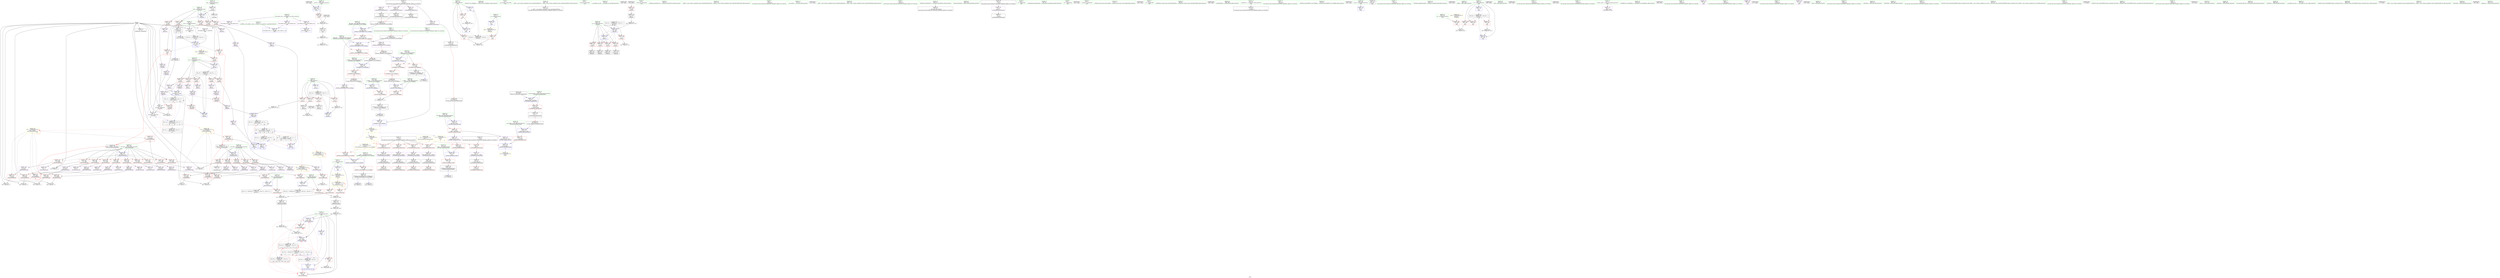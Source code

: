 digraph "SVFG" {
	label="SVFG";

	Node0x563210739be0 [shape=record,color=grey,label="{NodeID: 0\nNullPtr}"];
	Node0x563210739be0 -> Node0x5632108fa2f0[style=solid];
	Node0x563210739be0 -> Node0x563210907140[style=solid];
	Node0x563210739be0 -> Node0x563210907710[style=solid];
	Node0x563210739be0 -> Node0x563210907f60[style=solid];
	Node0x563210739be0 -> Node0x563210908030[style=solid];
	Node0x563210739be0 -> Node0x5632109128f0[style=solid];
	Node0x563210739be0 -> Node0x563210912d70[style=solid];
	Node0x563210739be0 -> Node0x563210913070[style=solid];
	Node0x563210739be0 -> Node0x5632109131f0[style=solid];
	Node0x563210739be0 -> Node0x563210913370[style=solid];
	Node0x563210739be0 -> Node0x5632109134f0[style=solid];
	Node0x563210739be0 -> Node0x563210913670[style=solid];
	Node0x563210739be0 -> Node0x563210913af0[style=solid];
	Node0x563210739be0 -> Node0x563210913c70[style=solid];
	Node0x563210911cf0 [shape=record,color=grey,label="{NodeID: 443\n515 = Binary(513, 516, )\n}"];
	Node0x563210906ed0 [shape=record,color=red,label="{NodeID: 277\n554\<--553\n\<--\n_ZStoRRSt13_Ios_FmtflagsS_\n|{<s0>40}}"];
	Node0x563210906ed0:s0 -> Node0x563210950e10[style=solid,color=red];
	Node0x5632108fac30 [shape=record,color=red,label="{NodeID: 194\n341\<--17\n\<--total\n_Z8traverseP4node\n}"];
	Node0x5632108fac30 -> Node0x563210911e70[style=solid];
	Node0x5632108f7a90 [shape=record,color=black,label="{NodeID: 111\n168\<--197\n_Z6createv_ret\<--\n_Z6createv\n|{<s0>16|<s1>24}}"];
	Node0x5632108f7a90:s0 -> Node0x56321094bc00[style=solid,color=blue];
	Node0x5632108f7a90:s1 -> Node0x56321094f0e0[style=solid,color=blue];
	Node0x5632108f5b80 [shape=record,color=green,label="{NodeID: 28\n26\<--27\np\<--p_field_insensitive\nGlob }"];
	Node0x5632108f5b80 -> Node0x5632108fb040[style=solid];
	Node0x5632108f5b80 -> Node0x563210907410[style=solid];
	Node0x56321094edd0 [shape=record,color=black,label="{NodeID: 637\n141 = PHI(544, )\n}"];
	Node0x563210924c20 [shape=record,color=black,label="{NodeID: 471\nMR_30V_3 = PHI(MR_30V_4, MR_30V_2, )\npts\{225 \}\n}"];
	Node0x563210924c20 -> Node0x5632108fc080[style=dashed];
	Node0x563210924c20 -> Node0x5632108fc150[style=dashed];
	Node0x563210924c20 -> Node0x5632108fc220[style=dashed];
	Node0x563210924c20 -> Node0x5632108fc2f0[style=dashed];
	Node0x563210924c20 -> Node0x5632108fc3c0[style=dashed];
	Node0x563210924c20 -> Node0x563210908780[style=dashed];
	Node0x5632109086b0 [shape=record,color=blue,label="{NodeID: 305\n280\<--273\ndepth\<--add\n_Z6insertv\n}"];
	Node0x5632109086b0 -> Node0x563210926420[style=dashed];
	Node0x5632108fc2f0 [shape=record,color=red,label="{NodeID: 222\n283\<--224\n\<--curr\n_Z6insertv\n}"];
	Node0x5632108fc2f0 -> Node0x5632108feb80[style=solid];
	Node0x5632108fc2f0 -> Node0x5632108fec50[style=solid];
	Node0x5632108fde80 [shape=record,color=purple,label="{NodeID: 139\n140\<--135\n_M_flags2\<--this1\n_ZNSt8ios_base4setfESt13_Ios_Fmtflags\n|{<s0>9}}"];
	Node0x5632108fde80:s0 -> Node0x563210950bf0[style=solid,color=red];
	Node0x5632108f85f0 [shape=record,color=green,label="{NodeID: 56\n224\<--225\ncurr\<--curr_field_insensitive\n_Z6insertv\n}"];
	Node0x5632108f85f0 -> Node0x5632108fc080[style=solid];
	Node0x5632108f85f0 -> Node0x5632108fc150[style=solid];
	Node0x5632108f85f0 -> Node0x5632108fc220[style=solid];
	Node0x5632108f85f0 -> Node0x5632108fc2f0[style=solid];
	Node0x5632108f85f0 -> Node0x5632108fc3c0[style=solid];
	Node0x5632108f85f0 -> Node0x5632109082a0[style=solid];
	Node0x5632108f85f0 -> Node0x563210908780[style=solid];
	Node0x563210950e10 [shape=record,color=black,label="{NodeID: 665\n563 = PHI(554, )\n0th arg _ZStorSt13_Ios_FmtflagsS_ }"];
	Node0x563210950e10 -> Node0x5632109097c0[style=solid];
	Node0x5632109058e0 [shape=record,color=red,label="{NodeID: 250\n328\<--327\n\<--arrayidx\n_Z8traverseP4node\n}"];
	Node0x5632109058e0 -> Node0x563210912d70[style=solid];
	Node0x5632108ff540 [shape=record,color=purple,label="{NodeID: 167\n371\<--370\nnx21\<--\n_Z8traverseP4node\n}"];
	Node0x5632108f9f50 [shape=record,color=green,label="{NodeID: 84\n557\<--558\n_ZStorSt13_Ios_FmtflagsS_\<--_ZStorSt13_Ios_FmtflagsS__field_insensitive\n}"];
	Node0x5632108f39c0 [shape=record,color=green,label="{NodeID: 1\n7\<--1\n__dso_handle\<--dummyObj\nGlob }"];
	Node0x563210911e70 [shape=record,color=grey,label="{NodeID: 444\n342 = Binary(341, 339, )\n}"];
	Node0x563210911e70 -> Node0x563210908b90[style=solid];
	Node0x563210906fa0 [shape=record,color=red,label="{NodeID: 278\n571\<--565\n\<--__a.addr\n_ZStorSt13_Ios_FmtflagsS_\n}"];
	Node0x563210906fa0 -> Node0x563210912170[style=solid];
	Node0x5632108fad00 [shape=record,color=red,label="{NodeID: 195\n360\<--17\n\<--total\n_Z8traverseP4node\n}"];
	Node0x5632108fad00 -> Node0x563210912770[style=solid];
	Node0x5632108f7b60 [shape=record,color=black,label="{NodeID: 112\n213\<--214\n\<--_ZNSt7__cxx1112basic_stringIcSt11char_traitsIcESaIcEED1Ev\nCan only get source location for instruction, argument, global var or function.}"];
	Node0x5632108f5c80 [shape=record,color=green,label="{NodeID: 29\n35\<--39\nllvm.global_ctors\<--llvm.global_ctors_field_insensitive\nGlob }"];
	Node0x5632108f5c80 -> Node0x5632108fd6a0[style=solid];
	Node0x5632108f5c80 -> Node0x5632108fd7a0[style=solid];
	Node0x5632108f5c80 -> Node0x5632108fd8a0[style=solid];
	Node0x56321094ef10 [shape=record,color=black,label="{NodeID: 638\n445 = PHI()\n}"];
	Node0x56321094ef10 -> Node0x563210908fa0[style=solid];
	Node0x563210925930 [shape=record,color=black,label="{NodeID: 472\nMR_32V_3 = PHI(MR_32V_4, MR_32V_2, )\npts\{227 \}\n}"];
	Node0x563210925930 -> Node0x5632108fc490[style=dashed];
	Node0x563210925930 -> Node0x5632108fc560[style=dashed];
	Node0x563210925930 -> Node0x5632108fc630[style=dashed];
	Node0x563210925930 -> Node0x5632108fc700[style=dashed];
	Node0x563210925930 -> Node0x563210908850[style=dashed];
	Node0x563210908780 [shape=record,color=blue,label="{NodeID: 306\n224\<--288\ncurr\<--\n_Z6insertv\n}"];
	Node0x563210908780 -> Node0x563210924c20[style=dashed];
	Node0x5632108fc3c0 [shape=record,color=red,label="{NodeID: 223\n295\<--224\n\<--curr\n_Z6insertv\n}"];
	Node0x5632108fc3c0 -> Node0x5632108fed20[style=solid];
	Node0x5632108fdf50 [shape=record,color=purple,label="{NodeID: 140\n158\<--157\n_M_precision\<--this1\n_ZNSt8ios_base9precisionEl\n}"];
	Node0x5632108fdf50 -> Node0x5632108fbba0[style=solid];
	Node0x5632108f86c0 [shape=record,color=green,label="{NodeID: 57\n226\<--227\ni\<--i_field_insensitive\n_Z6insertv\n}"];
	Node0x5632108f86c0 -> Node0x5632108fc490[style=solid];
	Node0x5632108f86c0 -> Node0x5632108fc560[style=solid];
	Node0x5632108f86c0 -> Node0x5632108fc630[style=solid];
	Node0x5632108f86c0 -> Node0x5632108fc700[style=solid];
	Node0x5632108f86c0 -> Node0x563210908370[style=solid];
	Node0x5632108f86c0 -> Node0x563210908850[style=solid];
	Node0x563210950f20 [shape=record,color=black,label="{NodeID: 666\n564 = PHI(555, )\n1st arg _ZStorSt13_Ios_FmtflagsS_ }"];
	Node0x563210950f20 -> Node0x563210909890[style=solid];
	Node0x56321092cac0 [shape=record,color=yellow,style=double,label="{NodeID: 500\n2V_1 = ENCHI(MR_2V_0)\npts\{1 \}\nFun[_ZNSt8ios_base4setfESt13_Ios_Fmtflags]|{|<s1>9|<s2>9}}"];
	Node0x56321092cac0 -> Node0x5632108fb860[style=dashed];
	Node0x56321092cac0:s1 -> Node0x563210906ed0[style=dashed,color=red];
	Node0x56321092cac0:s2 -> Node0x5632109096f0[style=dashed,color=red];
	Node0x5632109059b0 [shape=record,color=red,label="{NodeID: 251\n333\<--332\n\<--depth\n_Z8traverseP4node\n}"];
	Node0x5632109059b0 -> Node0x563210908ac0[style=solid];
	Node0x5632108ff610 [shape=record,color=purple,label="{NodeID: 168\n372\<--370\narrayidx22\<--\n_Z8traverseP4node\n}"];
	Node0x5632108ff610 -> Node0x563210905cf0[style=solid];
	Node0x5632108fa050 [shape=record,color=green,label="{NodeID: 85\n565\<--566\n__a.addr\<--__a.addr_field_insensitive\n_ZStorSt13_Ios_FmtflagsS_\n}"];
	Node0x5632108fa050 -> Node0x563210906fa0[style=solid];
	Node0x5632108fa050 -> Node0x5632109097c0[style=solid];
	Node0x5632108f3a50 [shape=record,color=green,label="{NodeID: 2\n8\<--1\n_ZSt3cin\<--dummyObj\nGlob }"];
	Node0x563210911ff0 [shape=record,color=grey,label="{NodeID: 445\n337 = Binary(335, 336, )\n}"];
	Node0x563210911ff0 -> Node0x5632108fce80[style=solid];
	Node0x563210907070 [shape=record,color=red,label="{NodeID: 279\n572\<--567\n\<--__b.addr\n_ZStorSt13_Ios_FmtflagsS_\n}"];
	Node0x563210907070 -> Node0x563210912170[style=solid];
	Node0x5632108fadd0 [shape=record,color=red,label="{NodeID: 196\n490\<--17\n\<--total\nmain\n}"];
	Node0x5632108fadd0 -> Node0x5632109110f0[style=solid];
	Node0x5632108f7c60 [shape=record,color=black,label="{NodeID: 113\n235\<--234\nconv\<--\n_Z6insertv\n}"];
	Node0x5632108f7c60 -> Node0x563210912a70[style=solid];
	Node0x5632108f5d80 [shape=record,color=green,label="{NodeID: 30\n40\<--41\n__cxx_global_var_init\<--__cxx_global_var_init_field_insensitive\n}"];
	Node0x56321094f010 [shape=record,color=black,label="{NodeID: 639\n449 = PHI()\n}"];
	Node0x563210925a20 [shape=record,color=black,label="{NodeID: 473\nMR_34V_2 = PHI(MR_34V_5, MR_34V_1, )\npts\{229 \}\n}"];
	Node0x563210925a20 -> Node0x563210908440[style=dashed];
	Node0x563210908850 [shape=record,color=blue,label="{NodeID: 307\n226\<--292\ni\<--inc\n_Z6insertv\n}"];
	Node0x563210908850 -> Node0x563210925930[style=dashed];
	Node0x5632108fc490 [shape=record,color=red,label="{NodeID: 224\n234\<--226\n\<--i\n_Z6insertv\n}"];
	Node0x5632108fc490 -> Node0x5632108f7c60[style=solid];
	Node0x5632108fe020 [shape=record,color=purple,label="{NodeID: 141\n162\<--157\n_M_precision2\<--this1\n_ZNSt8ios_base9precisionEl\n}"];
	Node0x5632108fe020 -> Node0x563210907dc0[style=solid];
	Node0x5632108f8790 [shape=record,color=green,label="{NodeID: 58\n228\<--229\nnx\<--nx_field_insensitive\n_Z6insertv\n}"];
	Node0x5632108f8790 -> Node0x5632108fc7d0[style=solid];
	Node0x5632108f8790 -> Node0x5632108fc8a0[style=solid];
	Node0x5632108f8790 -> Node0x5632108fc970[style=solid];
	Node0x5632108f8790 -> Node0x5632109049b0[style=solid];
	Node0x5632108f8790 -> Node0x563210904a40[style=solid];
	Node0x5632108f8790 -> Node0x563210908440[style=solid];
	Node0x5632108f8790 -> Node0x563210908510[style=solid];
	Node0x5632109519f0 [shape=record,color=black,label="{NodeID: 667\n307 = PHI(373, 385, 478, )\n0th arg _Z8traverseP4node }"];
	Node0x5632109519f0 -> Node0x5632109089f0[style=solid];
	Node0x563210905a80 [shape=record,color=red,label="{NodeID: 252\n348\<--347\n\<--arrayidx7\n_Z8traverseP4node\n}"];
	Node0x563210905a80 -> Node0x563210913af0[style=solid];
	Node0x5632108ff6e0 [shape=record,color=purple,label="{NodeID: 169\n377\<--376\nnx24\<--\n_Z8traverseP4node\n}"];
	Node0x5632108fa120 [shape=record,color=green,label="{NodeID: 86\n567\<--568\n__b.addr\<--__b.addr_field_insensitive\n_ZStorSt13_Ios_FmtflagsS_\n}"];
	Node0x5632108fa120 -> Node0x563210907070[style=solid];
	Node0x5632108fa120 -> Node0x563210909890[style=solid];
	Node0x5632108f3d00 [shape=record,color=green,label="{NodeID: 3\n11\<--1\n_ZSt4cout\<--dummyObj\nGlob }"];
	Node0x563210912170 [shape=record,color=grey,label="{NodeID: 446\n573 = Binary(571, 572, )\n}"];
	Node0x563210912170 -> Node0x5632108fd290[style=solid];
	Node0x563210907140 [shape=record,color=blue, style = dotted,label="{NodeID: 280\n14\<--3\nroot\<--dummyVal\nGlob }"];
	Node0x563210907140 -> Node0x5632108dc7e0[style=dashed];
	Node0x5632108faea0 [shape=record,color=red,label="{NodeID: 197\n335\<--23\n\<--n\n_Z8traverseP4node\n}"];
	Node0x5632108faea0 -> Node0x563210911ff0[style=solid];
	Node0x5632108f7d30 [shape=record,color=black,label="{NodeID: 114\n242\<--241\nconv1\<--\n_Z6insertv\n}"];
	Node0x5632108f5e80 [shape=record,color=green,label="{NodeID: 31\n44\<--45\n_ZNSt8ios_base4InitC1Ev\<--_ZNSt8ios_base4InitC1Ev_field_insensitive\n}"];
	Node0x56321094f0e0 [shape=record,color=black,label="{NodeID: 640\n458 = PHI(168, )\n}"];
	Node0x56321094f0e0 -> Node0x563210909140[style=solid];
	Node0x563210925f20 [shape=record,color=black,label="{NodeID: 474\nMR_22V_2 = PHI(MR_22V_5, MR_22V_1, )\npts\{1720000 \}\n|{|<s3>16|<s4>28}}"];
	Node0x563210925f20 -> Node0x563210904be0[style=dashed];
	Node0x563210925f20 -> Node0x563210904d80[style=dashed];
	Node0x563210925f20 -> Node0x563210925f20[style=dashed];
	Node0x563210925f20:s3 -> Node0x563210907f60[style=dashed,color=red];
	Node0x563210925f20:s4 -> Node0x563210927d20[style=dashed,color=blue];
	Node0x563210908920 [shape=record,color=blue,label="{NodeID: 308\n296\<--255\nflag\<--\n_Z6insertv\n|{<s0>28}}"];
	Node0x563210908920:s0 -> Node0x563210928220[style=dashed,color=blue];
	Node0x5632108fc560 [shape=record,color=red,label="{NodeID: 225\n241\<--226\n\<--i\n_Z6insertv\n}"];
	Node0x5632108fc560 -> Node0x5632108f7d30[style=solid];
	Node0x5632108fe0f0 [shape=record,color=purple,label="{NodeID: 142\n184\<--183\nnx\<--\n_Z6createv\n}"];
	Node0x5632108f8860 [shape=record,color=green,label="{NodeID: 59\n237\<--238\n_ZNKSt7__cxx1112basic_stringIcSt11char_traitsIcESaIcEE4sizeEv\<--_ZNKSt7__cxx1112basic_stringIcSt11char_traitsIcESaIcEE4sizeEv_field_insensitive\n}"];
	Node0x563210905b50 [shape=record,color=red,label="{NodeID: 253\n353\<--352\n\<--depth11\n_Z8traverseP4node\n}"];
	Node0x563210905b50 -> Node0x563210908c60[style=solid];
	Node0x5632108ff7b0 [shape=record,color=purple,label="{NodeID: 170\n378\<--376\narrayidx25\<--\n_Z8traverseP4node\n}"];
	Node0x5632108ff7b0 -> Node0x563210905dc0[style=solid];
	Node0x5632108fa1f0 [shape=record,color=green,label="{NodeID: 87\n37\<--575\n_GLOBAL__sub_I_rapel_0_1.cpp\<--_GLOBAL__sub_I_rapel_0_1.cpp_field_insensitive\n}"];
	Node0x5632108fa1f0 -> Node0x563210907610[style=solid];
	Node0x5632108f3d90 [shape=record,color=green,label="{NodeID: 4\n18\<--1\n\<--dummyObj\nCan only get source location for instruction, argument, global var or function.}"];
	Node0x5632109122f0 [shape=record,color=grey,label="{NodeID: 447\n339 = Binary(340, 338, )\n}"];
	Node0x5632109122f0 -> Node0x563210911e70[style=solid];
	Node0x563210907210 [shape=record,color=blue,label="{NodeID: 281\n17\<--18\ntotal\<--\nGlob }"];
	Node0x563210907210 -> Node0x5632108dcce0[style=dashed];
	Node0x5632108faf70 [shape=record,color=red,label="{NodeID: 198\n355\<--23\n\<--n\n_Z8traverseP4node\n}"];
	Node0x5632108faf70 -> Node0x5632109125f0[style=solid];
	Node0x5632108fcab0 [shape=record,color=black,label="{NodeID: 115\n247\<--246\nconv3\<--\n_Z6insertv\n}"];
	Node0x5632108fcab0 -> Node0x563210911270[style=solid];
	Node0x5632108f5f80 [shape=record,color=green,label="{NodeID: 32\n50\<--51\n__cxa_atexit\<--__cxa_atexit_field_insensitive\n}"];
	Node0x56321094f2e0 [shape=record,color=black,label="{NodeID: 641\n212 = PHI()\n}"];
	Node0x563210926420 [shape=record,color=black,label="{NodeID: 475\nMR_24V_2 = PHI(MR_24V_5, MR_24V_1, )\npts\{1720001 \}\n|{|<s1>16|<s2>28}}"];
	Node0x563210926420 -> Node0x563210926420[style=dashed];
	Node0x563210926420:s1 -> Node0x563210908100[style=dashed,color=red];
	Node0x563210926420:s2 -> Node0x563210928220[style=dashed,color=blue];
	Node0x5632109089f0 [shape=record,color=blue,label="{NodeID: 309\n308\<--307\ncurr.addr\<--curr\n_Z8traverseP4node\n}"];
	Node0x5632109089f0 -> Node0x563210904e50[style=dashed];
	Node0x5632109089f0 -> Node0x563210904f20[style=dashed];
	Node0x5632109089f0 -> Node0x563210904ff0[style=dashed];
	Node0x5632109089f0 -> Node0x5632109050c0[style=dashed];
	Node0x5632109089f0 -> Node0x563210905190[style=dashed];
	Node0x5632109089f0 -> Node0x563210905260[style=dashed];
	Node0x5632109089f0 -> Node0x563210905330[style=dashed];
	Node0x5632109089f0 -> Node0x563210905400[style=dashed];
	Node0x5632109089f0 -> Node0x5632109054d0[style=dashed];
	Node0x5632109089f0 -> Node0x5632109055a0[style=dashed];
	Node0x5632108fc630 [shape=record,color=red,label="{NodeID: 226\n272\<--226\n\<--i\n_Z6insertv\n}"];
	Node0x5632108fc630 -> Node0x5632109119f0[style=solid];
	Node0x5632108fe1c0 [shape=record,color=purple,label="{NodeID: 143\n185\<--183\narrayidx\<--\n_Z6createv\n}"];
	Node0x5632108fe1c0 -> Node0x563210907f60[style=solid];
	Node0x5632108f8960 [shape=record,color=green,label="{NodeID: 60\n244\<--245\n_ZNSt7__cxx1112basic_stringIcSt11char_traitsIcESaIcEEixEm\<--_ZNSt7__cxx1112basic_stringIcSt11char_traitsIcESaIcEEixEm_field_insensitive\n}"];
	Node0x563210905c20 [shape=record,color=red,label="{NodeID: 254\n367\<--366\n\<--arrayidx18\n_Z8traverseP4node\n}"];
	Node0x563210905c20 -> Node0x563210913c70[style=solid];
	Node0x5632108ff880 [shape=record,color=purple,label="{NodeID: 171\n383\<--382\nnx28\<--\n_Z8traverseP4node\n}"];
	Node0x5632108fa2f0 [shape=record,color=black,label="{NodeID: 88\n2\<--3\ndummyVal\<--dummyVal\n}"];
	Node0x5632108f3e20 [shape=record,color=green,label="{NodeID: 5\n24\<--1\n\<--dummyObj\nCan only get source location for instruction, argument, global var or function.}"];
	Node0x563210912470 [shape=record,color=grey,label="{NodeID: 448\n359 = Binary(340, 358, )\n}"];
	Node0x563210912470 -> Node0x563210912770[style=solid];
	Node0x563210907310 [shape=record,color=blue,label="{NodeID: 282\n23\<--24\nn\<--\nGlob }"];
	Node0x563210907310 -> Node0x56321092d060[style=dashed];
	Node0x5632108fb040 [shape=record,color=red,label="{NodeID: 199\n466\<--26\n\<--p\nmain\n}"];
	Node0x5632108fb040 -> Node0x563210912ef0[style=solid];
	Node0x5632108fcb40 [shape=record,color=black,label="{NodeID: 116\n260\<--259\nidxprom\<--\n_Z6insertv\n}"];
	Node0x5632108f6080 [shape=record,color=green,label="{NodeID: 33\n49\<--55\n_ZNSt8ios_base4InitD1Ev\<--_ZNSt8ios_base4InitD1Ev_field_insensitive\n}"];
	Node0x5632108f6080 -> Node0x5632108fa9c0[style=solid];
	Node0x56321094f3b0 [shape=record,color=black,label="{NodeID: 642\n236 = PHI()\n}"];
	Node0x56321094f3b0 -> Node0x563210912a70[style=solid];
	Node0x563210926920 [shape=record,color=black,label="{NodeID: 476\nMR_26V_2 = PHI(MR_26V_4, MR_26V_1, )\npts\{1720002 \}\n|{|<s2>16}}"];
	Node0x563210926920 -> Node0x563210908920[style=dashed];
	Node0x563210926920 -> Node0x563210926920[style=dashed];
	Node0x563210926920:s2 -> Node0x5632109081d0[style=dashed,color=red];
	Node0x563210908ac0 [shape=record,color=blue,label="{NodeID: 310\n310\<--333\nx\<--\n_Z8traverseP4node\n}"];
	Node0x563210908ac0 -> Node0x563210905670[style=dashed];
	Node0x563210908ac0 -> Node0x56321092aa20[style=dashed];
	Node0x5632108fc700 [shape=record,color=red,label="{NodeID: 227\n291\<--226\n\<--i\n_Z6insertv\n}"];
	Node0x5632108fc700 -> Node0x5632109113f0[style=solid];
	Node0x5632108fe290 [shape=record,color=purple,label="{NodeID: 144\n188\<--187\nnx1\<--\n_Z6createv\n}"];
	Node0x5632108f8a60 [shape=record,color=green,label="{NodeID: 61\n304\<--305\n_Z8traverseP4node\<--_Z8traverseP4node_field_insensitive\n}"];
	Node0x563210905cf0 [shape=record,color=red,label="{NodeID: 255\n373\<--372\n\<--arrayidx22\n_Z8traverseP4node\n|{<s0>17}}"];
	Node0x563210905cf0:s0 -> Node0x5632109519f0[style=solid,color=red];
	Node0x5632108ff950 [shape=record,color=purple,label="{NodeID: 172\n384\<--382\narrayidx29\<--\n_Z8traverseP4node\n}"];
	Node0x5632108ff950 -> Node0x563210905e90[style=solid];
	Node0x5632108fa3f0 [shape=record,color=black,label="{NodeID: 89\n9\<--8\n\<--_ZSt3cin\nCan only get source location for instruction, argument, global var or function.}"];
	Node0x5632108fa3f0 -> Node0x5632109000a0[style=solid];
	Node0x5632108f3eb0 [shape=record,color=green,label="{NodeID: 6\n28\<--1\n.str\<--dummyObj\nGlob }"];
	Node0x56321092f040 [shape=record,color=yellow,style=double,label="{NodeID: 532\n41V_1 = ENCHI(MR_41V_0)\npts\{25 \}\nFun[_Z8traverseP4node]|{|<s2>17|<s3>18}}"];
	Node0x56321092f040 -> Node0x5632108faea0[style=dashed];
	Node0x56321092f040 -> Node0x5632108faf70[style=dashed];
	Node0x56321092f040:s2 -> Node0x56321092f040[style=dashed,color=red];
	Node0x56321092f040:s3 -> Node0x56321092f040[style=dashed,color=red];
	Node0x5632109125f0 [shape=record,color=grey,label="{NodeID: 449\n357 = Binary(355, 356, )\n}"];
	Node0x5632109125f0 -> Node0x5632108fcf50[style=solid];
	Node0x563210907410 [shape=record,color=blue,label="{NodeID: 283\n26\<--24\np\<--\nGlob }"];
	Node0x563210907410 -> Node0x56321092d140[style=dashed];
	Node0x5632108fb110 [shape=record,color=red,label="{NodeID: 200\n113\<--66\n\<--precision.addr\n_Z22desperate_optimizationi\n}"];
	Node0x5632108fb110 -> Node0x5632108f7680[style=solid];
	Node0x5632108fcc10 [shape=record,color=black,label="{NodeID: 117\n269\<--268\nidxprom10\<--\n_Z6insertv\n}"];
	Node0x5632108f6180 [shape=record,color=green,label="{NodeID: 34\n62\<--63\n_Z22desperate_optimizationi\<--_Z22desperate_optimizationi_field_insensitive\n}"];
	Node0x56321094f480 [shape=record,color=black,label="{NodeID: 643\n243 = PHI()\n}"];
	Node0x56321094f480 -> Node0x563210904b10[style=solid];
	Node0x563210908b90 [shape=record,color=blue,label="{NodeID: 311\n17\<--342\ntotal\<--add\n_Z8traverseP4node\n}"];
	Node0x563210908b90 -> Node0x5632108fad00[style=dashed];
	Node0x563210908b90 -> Node0x563210908d30[style=dashed];
	Node0x563210908b90 -> Node0x563210929b20[style=dashed];
	Node0x5632108fc7d0 [shape=record,color=red,label="{NodeID: 228\n251\<--228\n\<--nx\n_Z6insertv\n}"];
	Node0x5632108fc7d0 -> Node0x563210912bf0[style=solid];
	Node0x5632108fe360 [shape=record,color=purple,label="{NodeID: 145\n189\<--187\narrayidx2\<--\n_Z6createv\n}"];
	Node0x5632108fe360 -> Node0x563210908030[style=solid];
	Node0x5632108f8b60 [shape=record,color=green,label="{NodeID: 62\n308\<--309\ncurr.addr\<--curr.addr_field_insensitive\n_Z8traverseP4node\n}"];
	Node0x5632108f8b60 -> Node0x563210904e50[style=solid];
	Node0x5632108f8b60 -> Node0x563210904f20[style=solid];
	Node0x5632108f8b60 -> Node0x563210904ff0[style=solid];
	Node0x5632108f8b60 -> Node0x5632109050c0[style=solid];
	Node0x5632108f8b60 -> Node0x563210905190[style=solid];
	Node0x5632108f8b60 -> Node0x563210905260[style=solid];
	Node0x5632108f8b60 -> Node0x563210905330[style=solid];
	Node0x5632108f8b60 -> Node0x563210905400[style=solid];
	Node0x5632108f8b60 -> Node0x5632109054d0[style=solid];
	Node0x5632108f8b60 -> Node0x5632109055a0[style=solid];
	Node0x5632108f8b60 -> Node0x5632109089f0[style=solid];
	Node0x563210905dc0 [shape=record,color=red,label="{NodeID: 256\n379\<--378\n\<--arrayidx25\n_Z8traverseP4node\n}"];
	Node0x563210905dc0 -> Node0x563210913670[style=solid];
	Node0x5632108ffa20 [shape=record,color=purple,label="{NodeID: 173\n397\<--396\nnx\<--\n_Z5clearP4node\n}"];
	Node0x5632108fa4f0 [shape=record,color=black,label="{NodeID: 90\n10\<--8\n\<--_ZSt3cin\nCan only get source location for instruction, argument, global var or function.}"];
	Node0x5632108fa4f0 -> Node0x5632109004b0[style=solid];
	Node0x5632108f46f0 [shape=record,color=green,label="{NodeID: 7\n30\<--1\n.str.2\<--dummyObj\nGlob }"];
	Node0x563210912770 [shape=record,color=grey,label="{NodeID: 450\n361 = Binary(360, 359, )\n}"];
	Node0x563210912770 -> Node0x563210908d30[style=solid];
	Node0x563210907510 [shape=record,color=blue,label="{NodeID: 284\n580\<--36\nllvm.global_ctors_0\<--\nGlob }"];
	Node0x5632108fb1e0 [shape=record,color=red,label="{NodeID: 201\n76\<--75\nvbase.offset\<--\n_Z22desperate_optimizationi\n}"];
	Node0x5632108fcce0 [shape=record,color=black,label="{NodeID: 118\n277\<--276\nidxprom13\<--\n_Z6insertv\n}"];
	Node0x5632108f6280 [shape=record,color=green,label="{NodeID: 35\n66\<--67\nprecision.addr\<--precision.addr_field_insensitive\n_Z22desperate_optimizationi\n}"];
	Node0x5632108f6280 -> Node0x5632108fb110[style=solid];
	Node0x5632108f6280 -> Node0x563210907810[style=solid];
	Node0x56321094f550 [shape=record,color=black,label="{NodeID: 644\n461 = PHI()\n}"];
	Node0x563210908c60 [shape=record,color=blue,label="{NodeID: 312\n312\<--353\nx10\<--\n_Z8traverseP4node\n}"];
	Node0x563210908c60 -> Node0x563210905740[style=dashed];
	Node0x563210908c60 -> Node0x56321092af20[style=dashed];
	Node0x5632108fc8a0 [shape=record,color=red,label="{NodeID: 229\n259\<--228\n\<--nx\n_Z6insertv\n}"];
	Node0x5632108fc8a0 -> Node0x5632108fcb40[style=solid];
	Node0x5632108fe430 [shape=record,color=purple,label="{NodeID: 146\n192\<--191\ndepth\<--\n_Z6createv\n}"];
	Node0x5632108fe430 -> Node0x563210908100[style=solid];
	Node0x5632108f8c30 [shape=record,color=green,label="{NodeID: 63\n310\<--311\nx\<--x_field_insensitive\n_Z8traverseP4node\n}"];
	Node0x5632108f8c30 -> Node0x563210905670[style=solid];
	Node0x5632108f8c30 -> Node0x563210908ac0[style=solid];
	Node0x56321092d060 [shape=record,color=yellow,style=double,label="{NodeID: 506\n41V_1 = ENCHI(MR_41V_0)\npts\{25 \}\nFun[main]|{<s0>29}}"];
	Node0x56321092d060:s0 -> Node0x56321092f040[style=dashed,color=red];
	Node0x563210905e90 [shape=record,color=red,label="{NodeID: 257\n385\<--384\n\<--arrayidx29\n_Z8traverseP4node\n|{<s0>18}}"];
	Node0x563210905e90:s0 -> Node0x5632109519f0[style=solid,color=red];
	Node0x5632108ffaf0 [shape=record,color=purple,label="{NodeID: 174\n398\<--396\narrayidx\<--\n_Z5clearP4node\n}"];
	Node0x5632108ffaf0 -> Node0x563210906370[style=solid];
	Node0x5632108fa5f0 [shape=record,color=black,label="{NodeID: 91\n12\<--11\n\<--_ZSt4cout\nCan only get source location for instruction, argument, global var or function.}"];
	Node0x5632108fa5f0 -> Node0x563210900170[style=solid];
	Node0x5632108fa5f0 -> Node0x563210900240[style=solid];
	Node0x5632108fa5f0 -> Node0x563210900310[style=solid];
	Node0x5632108fa5f0 -> Node0x5632109003e0[style=solid];
	Node0x5632108f4780 [shape=record,color=green,label="{NodeID: 8\n32\<--1\n_ZSt4cerr\<--dummyObj\nGlob }"];
	Node0x5632109128f0 [shape=record,color=grey,label="{NodeID: 451\n412 = cmp(411, 3, )\n}"];
	Node0x563210907610 [shape=record,color=blue,label="{NodeID: 285\n581\<--37\nllvm.global_ctors_1\<--_GLOBAL__sub_I_rapel_0_1.cpp\nGlob }"];
	Node0x5632108fb2b0 [shape=record,color=red,label="{NodeID: 202\n85\<--84\nvbase.offset4\<--\n_Z22desperate_optimizationi\n}"];
	Node0x5632108fcdb0 [shape=record,color=black,label="{NodeID: 119\n286\<--285\nidxprom17\<--\n_Z6insertv\n}"];
	Node0x5632108f6350 [shape=record,color=green,label="{NodeID: 36\n71\<--72\n_ZNSt8ios_base15sync_with_stdioEb\<--_ZNSt8ios_base15sync_with_stdioEb_field_insensitive\n}"];
	Node0x56321094f650 [shape=record,color=black,label="{NodeID: 645\n462 = PHI()\n}"];
	Node0x563210908d30 [shape=record,color=blue,label="{NodeID: 313\n17\<--361\ntotal\<--add15\n_Z8traverseP4node\n}"];
	Node0x563210908d30 -> Node0x563210929b20[style=dashed];
	Node0x5632108fc970 [shape=record,color=red,label="{NodeID: 230\n268\<--228\n\<--nx\n_Z6insertv\n}"];
	Node0x5632108fc970 -> Node0x5632108fcc10[style=solid];
	Node0x5632108fe500 [shape=record,color=purple,label="{NodeID: 147\n195\<--194\nflag\<--\n_Z6createv\n}"];
	Node0x5632108fe500 -> Node0x5632109081d0[style=solid];
	Node0x5632108f8d00 [shape=record,color=green,label="{NodeID: 64\n312\<--313\nx10\<--x10_field_insensitive\n_Z8traverseP4node\n}"];
	Node0x5632108f8d00 -> Node0x563210905740[style=solid];
	Node0x5632108f8d00 -> Node0x563210908c60[style=solid];
	Node0x56321092d140 [shape=record,color=yellow,style=double,label="{NodeID: 507\n58V_1 = ENCHI(MR_58V_0)\npts\{27 \}\nFun[main]}"];
	Node0x56321092d140 -> Node0x5632108fb040[style=dashed];
	Node0x563210905f60 [shape=record,color=red,label="{NodeID: 258\n396\<--393\n\<--curr.addr\n_Z5clearP4node\n}"];
	Node0x563210905f60 -> Node0x5632108ffa20[style=solid];
	Node0x563210905f60 -> Node0x5632108ffaf0[style=solid];
	Node0x5632108ffbc0 [shape=record,color=purple,label="{NodeID: 175\n403\<--402\nnx1\<--\n_Z5clearP4node\n}"];
	Node0x5632108fa6f0 [shape=record,color=black,label="{NodeID: 92\n13\<--11\n\<--_ZSt4cout\nCan only get source location for instruction, argument, global var or function.}"];
	Node0x5632108fa6f0 -> Node0x563210900580[style=solid];
	Node0x5632108fa6f0 -> Node0x563210900650[style=solid];
	Node0x5632108fa6f0 -> Node0x563210900720[style=solid];
	Node0x5632108fa6f0 -> Node0x5632109007f0[style=solid];
	Node0x5632108f4880 [shape=record,color=green,label="{NodeID: 9\n33\<--1\n.str.3\<--dummyObj\nGlob }"];
	Node0x563210934e70 [shape=record,color=yellow,style=double,label="{NodeID: 618\n2V_3 = CSCHI(MR_2V_2)\npts\{1 \}\nCS[]|{|<s1>8|<s2>8}}"];
	Node0x563210934e70 -> Node0x5632109007f0[style=dashed];
	Node0x563210934e70:s1 -> Node0x5632108fbba0[style=dashed,color=red];
	Node0x563210934e70:s2 -> Node0x563210907dc0[style=dashed,color=red];
	Node0x563210912a70 [shape=record,color=grey,label="{NodeID: 452\n239 = cmp(235, 236, )\n}"];
	Node0x563210907710 [shape=record,color=blue, style = dotted,label="{NodeID: 286\n582\<--3\nllvm.global_ctors_2\<--dummyVal\nGlob }"];
	Node0x5632108fb380 [shape=record,color=red,label="{NodeID: 203\n92\<--91\nvbase.offset9\<--\n_Z22desperate_optimizationi\n}"];
	Node0x5632108fce80 [shape=record,color=black,label="{NodeID: 120\n338\<--337\nsh_prom\<--sub\n_Z8traverseP4node\n}"];
	Node0x5632108fce80 -> Node0x5632109122f0[style=solid];
	Node0x5632108f6450 [shape=record,color=green,label="{NodeID: 37\n80\<--81\n_ZNSt9basic_iosIcSt11char_traitsIcEE3tieEPSo\<--_ZNSt9basic_iosIcSt11char_traitsIcEE3tieEPSo_field_insensitive\n}"];
	Node0x56321094f720 [shape=record,color=black,label="{NodeID: 646\n469 = PHI()\n}"];
	Node0x563210927d20 [shape=record,color=black,label="{NodeID: 480\nMR_22V_4 = PHI(MR_22V_5, MR_22V_3, )\npts\{1720000 \}\n|{|<s1>28|<s2>29|<s3>35}}"];
	Node0x563210927d20 -> Node0x563210924220[style=dashed];
	Node0x563210927d20:s1 -> Node0x563210925f20[style=dashed,color=red];
	Node0x563210927d20:s2 -> Node0x56321092f3c0[style=dashed,color=red];
	Node0x563210927d20:s3 -> Node0x56321092c440[style=dashed,color=red];
	Node0x563210908e00 [shape=record,color=blue,label="{NodeID: 314\n393\<--392\ncurr.addr\<--curr\n_Z5clearP4node\n}"];
	Node0x563210908e00 -> Node0x563210905f60[style=dashed];
	Node0x563210908e00 -> Node0x563210906030[style=dashed];
	Node0x563210908e00 -> Node0x563210906100[style=dashed];
	Node0x563210908e00 -> Node0x5632109061d0[style=dashed];
	Node0x563210908e00 -> Node0x5632109062a0[style=dashed];
	Node0x5632109049b0 [shape=record,color=red,label="{NodeID: 231\n276\<--228\n\<--nx\n_Z6insertv\n}"];
	Node0x5632109049b0 -> Node0x5632108fcce0[style=solid];
	Node0x5632108fe5d0 [shape=record,color=purple,label="{NodeID: 148\n258\<--257\nnx5\<--\n_Z6insertv\n}"];
	Node0x5632108f8dd0 [shape=record,color=green,label="{NodeID: 65\n389\<--390\n_Z5clearP4node\<--_Z5clearP4node_field_insensitive\n}"];
	Node0x563210906030 [shape=record,color=red,label="{NodeID: 259\n402\<--393\n\<--curr.addr\n_Z5clearP4node\n}"];
	Node0x563210906030 -> Node0x5632108ffbc0[style=solid];
	Node0x563210906030 -> Node0x5632108ffc90[style=solid];
	Node0x5632108ffc90 [shape=record,color=purple,label="{NodeID: 176\n404\<--402\narrayidx2\<--\n_Z5clearP4node\n}"];
	Node0x5632108ffc90 -> Node0x563210906440[style=solid];
	Node0x5632108fa7f0 [shape=record,color=black,label="{NodeID: 93\n21\<--20\n\<--_Z1sB5cxx11\nCan only get source location for instruction, argument, global var or function.}"];
	Node0x5632108f4980 [shape=record,color=green,label="{NodeID: 10\n36\<--1\n\<--dummyObj\nCan only get source location for instruction, argument, global var or function.}"];
	Node0x563210934fd0 [shape=record,color=yellow,style=double,label="{NodeID: 619\n2V_4 = CSCHI(MR_2V_3)\npts\{1 \}\nCS[]}"];
	Node0x56321092f3c0 [shape=record,color=yellow,style=double,label="{NodeID: 536\n22V_1 = ENCHI(MR_22V_0)\npts\{1720000 \}\nFun[_Z8traverseP4node]|{|<s6>17|<s7>18}}"];
	Node0x56321092f3c0 -> Node0x5632109058e0[style=dashed];
	Node0x56321092f3c0 -> Node0x563210905a80[style=dashed];
	Node0x56321092f3c0 -> Node0x563210905c20[style=dashed];
	Node0x56321092f3c0 -> Node0x563210905cf0[style=dashed];
	Node0x56321092f3c0 -> Node0x563210905dc0[style=dashed];
	Node0x56321092f3c0 -> Node0x563210905e90[style=dashed];
	Node0x56321092f3c0:s6 -> Node0x56321092f3c0[style=dashed,color=red];
	Node0x56321092f3c0:s7 -> Node0x56321092f3c0[style=dashed,color=red];
	Node0x563210912bf0 [shape=record,color=grey,label="{NodeID: 453\n252 = cmp(251, 24, )\n}"];
	Node0x563210907810 [shape=record,color=blue,label="{NodeID: 287\n66\<--65\nprecision.addr\<--precision\n_Z22desperate_optimizationi\n}"];
	Node0x563210907810 -> Node0x5632108fb110[style=dashed];
	Node0x5632108fb450 [shape=record,color=red,label="{NodeID: 204\n102\<--101\nvbase.offset14\<--\n_Z22desperate_optimizationi\n}"];
	Node0x5632108fcf50 [shape=record,color=black,label="{NodeID: 121\n358\<--357\nsh_prom13\<--sub12\n_Z8traverseP4node\n}"];
	Node0x5632108fcf50 -> Node0x563210912470[style=solid];
	Node0x5632108f6550 [shape=record,color=green,label="{NodeID: 38\n97\<--98\n_ZNSt8ios_base4setfESt13_Ios_Fmtflags\<--_ZNSt8ios_base4setfESt13_Ios_Fmtflags_field_insensitive\n}"];
	Node0x56321094f7f0 [shape=record,color=black,label="{NodeID: 647\n481 = PHI()\n}"];
	Node0x563210928220 [shape=record,color=black,label="{NodeID: 481\nMR_71V_4 = PHI(MR_71V_5, MR_71V_3, )\npts\{1720001 1720002 \}\n|{|<s1>28|<s2>28|<s3>29|<s4>29}}"];
	Node0x563210928220 -> Node0x563210924720[style=dashed];
	Node0x563210928220:s1 -> Node0x563210926420[style=dashed,color=red];
	Node0x563210928220:s2 -> Node0x563210926920[style=dashed,color=red];
	Node0x563210928220:s3 -> Node0x56321092f4a0[style=dashed,color=red];
	Node0x563210928220:s4 -> Node0x56321092f580[style=dashed,color=red];
	Node0x563210908ed0 [shape=record,color=blue,label="{NodeID: 315\n434\<--24\nretval\<--\nmain\n}"];
	Node0x563210904a40 [shape=record,color=red,label="{NodeID: 232\n285\<--228\n\<--nx\n_Z6insertv\n}"];
	Node0x563210904a40 -> Node0x5632108fcdb0[style=solid];
	Node0x5632108fe6a0 [shape=record,color=purple,label="{NodeID: 149\n261\<--257\narrayidx\<--\n_Z6insertv\n}"];
	Node0x5632108fe6a0 -> Node0x563210904be0[style=solid];
	Node0x5632108f8ed0 [shape=record,color=green,label="{NodeID: 66\n393\<--394\ncurr.addr\<--curr.addr_field_insensitive\n_Z5clearP4node\n}"];
	Node0x5632108f8ed0 -> Node0x563210905f60[style=solid];
	Node0x5632108f8ed0 -> Node0x563210906030[style=solid];
	Node0x5632108f8ed0 -> Node0x563210906100[style=solid];
	Node0x5632108f8ed0 -> Node0x5632109061d0[style=solid];
	Node0x5632108f8ed0 -> Node0x5632109062a0[style=solid];
	Node0x5632108f8ed0 -> Node0x563210908e00[style=solid];
	Node0x563210906100 [shape=record,color=red,label="{NodeID: 260\n408\<--393\n\<--curr.addr\n_Z5clearP4node\n}"];
	Node0x563210906100 -> Node0x5632108ffd60[style=solid];
	Node0x563210906100 -> Node0x5632108ffe30[style=solid];
	Node0x5632108ffd60 [shape=record,color=purple,label="{NodeID: 177\n409\<--408\nnx3\<--\n_Z5clearP4node\n}"];
	Node0x5632108fa8f0 [shape=record,color=black,label="{NodeID: 94\n433\<--24\nmain_ret\<--\nmain\n}"];
	Node0x5632108f4a80 [shape=record,color=green,label="{NodeID: 11\n70\<--1\n\<--dummyObj\nCan only get source location for instruction, argument, global var or function.}"];
	Node0x563210935130 [shape=record,color=yellow,style=double,label="{NodeID: 620\n2V_2 = CSCHI(MR_2V_1)\npts\{1 \}\nCS[]|{|<s1>7}}"];
	Node0x563210935130 -> Node0x563210900720[style=dashed];
	Node0x563210935130:s1 -> Node0x56321092cac0[style=dashed,color=red];
	Node0x56321092f4a0 [shape=record,color=yellow,style=double,label="{NodeID: 537\n24V_1 = ENCHI(MR_24V_0)\npts\{1720001 \}\nFun[_Z8traverseP4node]|{|<s2>17|<s3>18}}"];
	Node0x56321092f4a0 -> Node0x5632109059b0[style=dashed];
	Node0x56321092f4a0 -> Node0x563210905b50[style=dashed];
	Node0x56321092f4a0:s2 -> Node0x56321092f4a0[style=dashed,color=red];
	Node0x56321092f4a0:s3 -> Node0x56321092f4a0[style=dashed,color=red];
	Node0x563210912d70 [shape=record,color=grey,label="{NodeID: 454\n329 = cmp(328, 3, )\n}"];
	Node0x5632109078e0 [shape=record,color=blue,label="{NodeID: 288\n127\<--125\nthis.addr\<--this\n_ZNSt8ios_base4setfESt13_Ios_Fmtflags\n}"];
	Node0x5632109078e0 -> Node0x5632108fb5f0[style=dashed];
	Node0x5632108fb520 [shape=record,color=red,label="{NodeID: 205\n110\<--109\nvbase.offset19\<--\n_Z22desperate_optimizationi\n}"];
	Node0x5632108fd020 [shape=record,color=black,label="{NodeID: 122\n423\<--420\n\<--\n_Z5clearP4node\n}"];
	Node0x5632108f6650 [shape=record,color=green,label="{NodeID: 39\n116\<--117\n_ZNSt8ios_base9precisionEl\<--_ZNSt8ios_base9precisionEl_field_insensitive\n}"];
	Node0x56321094f950 [shape=record,color=black,label="{NodeID: 648\n485 = PHI()\n}"];
	Node0x563210928720 [shape=record,color=black,label="{NodeID: 482\nMR_39V_8 = PHI(MR_39V_7, MR_39V_6, )\npts\{19 \}\n|{|<s1>18|<s2>18|<s3>18|<s4>18|<s5>18|<s6>18}}"];
	Node0x563210928720 -> Node0x56321092a520[style=dashed];
	Node0x563210928720:s1 -> Node0x5632108fac30[style=dashed,color=red];
	Node0x563210928720:s2 -> Node0x5632108fad00[style=dashed,color=red];
	Node0x563210928720:s3 -> Node0x563210908b90[style=dashed,color=red];
	Node0x563210928720:s4 -> Node0x563210908d30[style=dashed,color=red];
	Node0x563210928720:s5 -> Node0x563210929b20[style=dashed,color=red];
	Node0x563210928720:s6 -> Node0x56321092a520[style=dashed,color=red];
	Node0x563210908fa0 [shape=record,color=blue,label="{NodeID: 316\n436\<--445\nCLOCK\<--call\nmain\n}"];
	Node0x563210908fa0 -> Node0x5632109066b0[style=dashed];
	Node0x563210904b10 [shape=record,color=red,label="{NodeID: 233\n246\<--243\n\<--call2\n_Z6insertv\n}"];
	Node0x563210904b10 -> Node0x5632108fcab0[style=solid];
	Node0x5632108fe770 [shape=record,color=purple,label="{NodeID: 150\n267\<--266\nnx9\<--\n_Z6insertv\n}"];
	Node0x5632108f8fa0 [shape=record,color=green,label="{NodeID: 67\n425\<--426\n_ZdlPv\<--_ZdlPv_field_insensitive\n}"];
	Node0x56321092d3e0 [shape=record,color=yellow,style=double,label="{NodeID: 510\n64V_1 = ENCHI(MR_64V_0)\npts\{439 \}\nFun[main]}"];
	Node0x56321092d3e0 -> Node0x563210906780[style=dashed];
	Node0x5632109061d0 [shape=record,color=red,label="{NodeID: 261\n414\<--393\n\<--curr.addr\n_Z5clearP4node\n}"];
	Node0x5632109061d0 -> Node0x5632108fff00[style=solid];
	Node0x5632109061d0 -> Node0x5632108fffd0[style=solid];
	Node0x5632108ffe30 [shape=record,color=purple,label="{NodeID: 178\n410\<--408\narrayidx4\<--\n_Z5clearP4node\n}"];
	Node0x5632108ffe30 -> Node0x563210906510[style=solid];
	Node0x5632108fa9c0 [shape=record,color=black,label="{NodeID: 95\n48\<--49\n\<--_ZNSt8ios_base4InitD1Ev\nCan only get source location for instruction, argument, global var or function.}"];
	Node0x5632108f4b80 [shape=record,color=green,label="{NodeID: 12\n96\<--1\n\<--dummyObj\nCan only get source location for instruction, argument, global var or function.|{<s0>6}}"];
	Node0x5632108f4b80:s0 -> Node0x563210950a70[style=solid,color=red];
	Node0x563210935290 [shape=record,color=yellow,style=double,label="{NodeID: 621\n2V_2 = CSCHI(MR_2V_1)\npts\{1 \}\nCS[]|{<s0>6|<s1>7}}"];
	Node0x563210935290:s0 -> Node0x563210935130[style=dashed,color=blue];
	Node0x563210935290:s1 -> Node0x563210934e70[style=dashed,color=blue];
	Node0x56321092f580 [shape=record,color=yellow,style=double,label="{NodeID: 538\n26V_1 = ENCHI(MR_26V_0)\npts\{1720002 \}\nFun[_Z8traverseP4node]|{|<s1>17|<s2>18}}"];
	Node0x56321092f580 -> Node0x563210905810[style=dashed];
	Node0x56321092f580:s1 -> Node0x56321092f580[style=dashed,color=red];
	Node0x56321092f580:s2 -> Node0x56321092f580[style=dashed,color=red];
	Node0x563210912ef0 [shape=record,color=grey,label="{NodeID: 455\n467 = cmp(465, 466, )\n}"];
	Node0x5632109079b0 [shape=record,color=blue,label="{NodeID: 289\n129\<--126\n__fmtfl.addr\<--__fmtfl\n_ZNSt8ios_base4setfESt13_Ios_Fmtflags\n}"];
	Node0x5632109079b0 -> Node0x5632108fb6c0[style=dashed];
	Node0x5632108fb5f0 [shape=record,color=red,label="{NodeID: 206\n135\<--127\nthis1\<--this.addr\n_ZNSt8ios_base4setfESt13_Ios_Fmtflags\n}"];
	Node0x5632108fb5f0 -> Node0x5632108fddb0[style=solid];
	Node0x5632108fb5f0 -> Node0x5632108fde80[style=solid];
	Node0x5632108fd0f0 [shape=record,color=black,label="{NodeID: 123\n512\<--511\nconv\<--sub\nmain\n}"];
	Node0x5632108fd0f0 -> Node0x563210911870[style=solid];
	Node0x5632108f6750 [shape=record,color=green,label="{NodeID: 40\n127\<--128\nthis.addr\<--this.addr_field_insensitive\n_ZNSt8ios_base4setfESt13_Ios_Fmtflags\n}"];
	Node0x5632108f6750 -> Node0x5632108fb5f0[style=solid];
	Node0x5632108f6750 -> Node0x5632109078e0[style=solid];
	Node0x56321094fa50 [shape=record,color=black,label="{NodeID: 649\n489 = PHI()\n}"];
	Node0x563210909070 [shape=record,color=blue,label="{NodeID: 317\n440\<--255\ntc\<--\nmain\n}"];
	Node0x563210909070 -> Node0x563210923820[style=dashed];
	Node0x563210904be0 [shape=record,color=red,label="{NodeID: 234\n262\<--261\n\<--arrayidx\n_Z6insertv\n}"];
	Node0x563210904be0 -> Node0x563210913070[style=solid];
	Node0x5632108fe840 [shape=record,color=purple,label="{NodeID: 151\n270\<--266\narrayidx11\<--\n_Z6insertv\n}"];
	Node0x5632108fe840 -> Node0x5632109085e0[style=solid];
	Node0x5632108f90a0 [shape=record,color=green,label="{NodeID: 68\n431\<--432\nmain\<--main_field_insensitive\n}"];
	Node0x5632109062a0 [shape=record,color=red,label="{NodeID: 262\n420\<--393\n\<--curr.addr\n_Z5clearP4node\n}"];
	Node0x5632109062a0 -> Node0x5632108fd020[style=solid];
	Node0x5632109062a0 -> Node0x5632109134f0[style=solid];
	Node0x5632108fff00 [shape=record,color=purple,label="{NodeID: 179\n415\<--414\nnx7\<--\n_Z5clearP4node\n}"];
	Node0x5632108f6e30 [shape=record,color=black,label="{NodeID: 96\n75\<--74\n\<--vbase.offset.ptr\n_Z22desperate_optimizationi\n}"];
	Node0x5632108f6e30 -> Node0x5632108fb1e0[style=solid];
	Node0x5632108f4c80 [shape=record,color=green,label="{NodeID: 13\n106\<--1\n\<--dummyObj\nCan only get source location for instruction, argument, global var or function.|{<s0>7}}"];
	Node0x5632108f4c80:s0 -> Node0x563210950a70[style=solid,color=red];
	Node0x563210913070 [shape=record,color=grey,label="{NodeID: 456\n263 = cmp(262, 3, )\n}"];
	Node0x563210907a80 [shape=record,color=blue,label="{NodeID: 290\n131\<--137\n__old\<--\n_ZNSt8ios_base4setfESt13_Ios_Fmtflags\n}"];
	Node0x563210907a80 -> Node0x5632108fb790[style=dashed];
	Node0x5632108fb6c0 [shape=record,color=red,label="{NodeID: 207\n139\<--129\n\<--__fmtfl.addr\n_ZNSt8ios_base4setfESt13_Ios_Fmtflags\n|{<s0>9}}"];
	Node0x5632108fb6c0:s0 -> Node0x563210950d00[style=solid,color=red];
	Node0x5632108fd1c0 [shape=record,color=black,label="{NodeID: 124\n544\<--559\n_ZStoRRSt13_Ios_FmtflagsS__ret\<--\n_ZStoRRSt13_Ios_FmtflagsS_\n|{<s0>9}}"];
	Node0x5632108fd1c0:s0 -> Node0x56321094edd0[style=solid,color=blue];
	Node0x5632108f6820 [shape=record,color=green,label="{NodeID: 41\n129\<--130\n__fmtfl.addr\<--__fmtfl.addr_field_insensitive\n_ZNSt8ios_base4setfESt13_Ios_Fmtflags\n}"];
	Node0x5632108f6820 -> Node0x5632108fb6c0[style=solid];
	Node0x5632108f6820 -> Node0x5632109079b0[style=solid];
	Node0x56321094fb50 [shape=record,color=black,label="{NodeID: 650\n493 = PHI()\n}"];
	Node0x563210909140 [shape=record,color=blue,label="{NodeID: 318\n14\<--458\nroot\<--call2\nmain\n|{|<s3>28}}"];
	Node0x563210909140 -> Node0x5632108faa90[style=dashed];
	Node0x563210909140 -> Node0x5632108fab60[style=dashed];
	Node0x563210909140 -> Node0x5632108dc7e0[style=dashed];
	Node0x563210909140:s3 -> Node0x56321092db40[style=dashed,color=red];
	Node0x563210904cb0 [shape=record,color=red,label="{NodeID: 235\n279\<--278\n\<--arrayidx14\n_Z6insertv\n}"];
	Node0x563210904cb0 -> Node0x5632108feab0[style=solid];
	Node0x5632108fe910 [shape=record,color=purple,label="{NodeID: 152\n275\<--274\nnx12\<--\n_Z6insertv\n}"];
	Node0x5632108f91a0 [shape=record,color=green,label="{NodeID: 69\n434\<--435\nretval\<--retval_field_insensitive\nmain\n}"];
	Node0x5632108f91a0 -> Node0x563210908ed0[style=solid];
	Node0x563210906370 [shape=record,color=red,label="{NodeID: 263\n399\<--398\n\<--arrayidx\n_Z5clearP4node\n}"];
	Node0x563210906370 -> Node0x563210913370[style=solid];
	Node0x5632108fffd0 [shape=record,color=purple,label="{NodeID: 180\n416\<--414\narrayidx8\<--\n_Z5clearP4node\n}"];
	Node0x5632108fffd0 -> Node0x5632109065e0[style=solid];
	Node0x5632108f6f00 [shape=record,color=black,label="{NodeID: 97\n78\<--77\n\<--add.ptr\n_Z22desperate_optimizationi\n}"];
	Node0x5632108f4d80 [shape=record,color=green,label="{NodeID: 14\n173\<--1\n\<--dummyObj\nCan only get source location for instruction, argument, global var or function.}"];
	Node0x5632109131f0 [shape=record,color=grey,label="{NodeID: 457\n316 = cmp(315, 3, )\n}"];
	Node0x563210907b50 [shape=record,color=blue,label="{NodeID: 291\n149\<--147\nthis.addr\<--this\n_ZNSt8ios_base9precisionEl\n}"];
	Node0x563210907b50 -> Node0x5632108fb930[style=dashed];
	Node0x5632108fb790 [shape=record,color=red,label="{NodeID: 208\n144\<--131\n\<--__old\n_ZNSt8ios_base4setfESt13_Ios_Fmtflags\n}"];
	Node0x5632108fb790 -> Node0x5632108f7750[style=solid];
	Node0x5632108fd290 [shape=record,color=black,label="{NodeID: 125\n562\<--573\n_ZStorSt13_Ios_FmtflagsS__ret\<--or\n_ZStorSt13_Ios_FmtflagsS_\n|{<s0>40}}"];
	Node0x5632108fd290:s0 -> Node0x563210950120[style=solid,color=blue];
	Node0x5632108f68f0 [shape=record,color=green,label="{NodeID: 42\n131\<--132\n__old\<--__old_field_insensitive\n_ZNSt8ios_base4setfESt13_Ios_Fmtflags\n}"];
	Node0x5632108f68f0 -> Node0x5632108fb790[style=solid];
	Node0x5632108f68f0 -> Node0x563210907a80[style=solid];
	Node0x56321094fc50 [shape=record,color=black,label="{NodeID: 651\n496 = PHI()\n}"];
	Node0x563210909210 [shape=record,color=blue,label="{NodeID: 319\n17\<--18\ntotal\<--\nmain\n|{<s0>29|<s1>29|<s2>29|<s3>29|<s4>29|<s5>29}}"];
	Node0x563210909210:s0 -> Node0x5632108fac30[style=dashed,color=red];
	Node0x563210909210:s1 -> Node0x5632108fad00[style=dashed,color=red];
	Node0x563210909210:s2 -> Node0x563210908b90[style=dashed,color=red];
	Node0x563210909210:s3 -> Node0x563210908d30[style=dashed,color=red];
	Node0x563210909210:s4 -> Node0x563210929b20[style=dashed,color=red];
	Node0x563210909210:s5 -> Node0x56321092a520[style=dashed,color=red];
	Node0x563210904d80 [shape=record,color=red,label="{NodeID: 236\n288\<--287\n\<--arrayidx18\n_Z6insertv\n}"];
	Node0x563210904d80 -> Node0x563210908780[style=solid];
	Node0x5632108fe9e0 [shape=record,color=purple,label="{NodeID: 153\n278\<--274\narrayidx14\<--\n_Z6insertv\n}"];
	Node0x5632108fe9e0 -> Node0x563210904cb0[style=solid];
	Node0x5632108f9270 [shape=record,color=green,label="{NodeID: 70\n436\<--437\nCLOCK\<--CLOCK_field_insensitive\nmain\n}"];
	Node0x5632108f9270 -> Node0x5632109066b0[style=solid];
	Node0x5632108f9270 -> Node0x563210908fa0[style=solid];
	Node0x563210906440 [shape=record,color=red,label="{NodeID: 264\n405\<--404\n\<--arrayidx2\n_Z5clearP4node\n|{<s0>19}}"];
	Node0x563210906440:s0 -> Node0x563210950320[style=solid,color=red];
	Node0x5632109000a0 [shape=record,color=purple,label="{NodeID: 181\n77\<--9\nadd.ptr\<--\n_Z22desperate_optimizationi\n}"];
	Node0x5632109000a0 -> Node0x5632108f6f00[style=solid];
	Node0x5632108f6fd0 [shape=record,color=black,label="{NodeID: 98\n84\<--83\n\<--vbase.offset.ptr3\n_Z22desperate_optimizationi\n}"];
	Node0x5632108f6fd0 -> Node0x5632108fb2b0[style=solid];
	Node0x5632108f4e80 [shape=record,color=green,label="{NodeID: 15\n179\<--1\n\<--dummyObj\nCan only get source location for instruction, argument, global var or function.}"];
	Node0x563210913370 [shape=record,color=grey,label="{NodeID: 458\n400 = cmp(399, 3, )\n}"];
	Node0x563210907c20 [shape=record,color=blue,label="{NodeID: 292\n151\<--148\n__prec.addr\<--__prec\n_ZNSt8ios_base9precisionEl\n}"];
	Node0x563210907c20 -> Node0x5632108fba00[style=dashed];
	Node0x5632108fb860 [shape=record,color=red,label="{NodeID: 209\n137\<--136\n\<--_M_flags\n_ZNSt8ios_base4setfESt13_Ios_Fmtflags\n}"];
	Node0x5632108fb860 -> Node0x563210907a80[style=solid];
	Node0x5632108fd360 [shape=record,color=purple,label="{NodeID: 126\n46\<--4\n\<--_ZStL8__ioinit\n__cxx_global_var_init\n}"];
	Node0x5632108f69c0 [shape=record,color=green,label="{NodeID: 43\n142\<--143\n_ZStoRRSt13_Ios_FmtflagsS_\<--_ZStoRRSt13_Ios_FmtflagsS__field_insensitive\n}"];
	Node0x56321094fd20 [shape=record,color=black,label="{NodeID: 652\n508 = PHI()\n}"];
	Node0x563210929b20 [shape=record,color=black,label="{NodeID: 486\nMR_39V_6 = PHI(MR_39V_5, MR_39V_4, )\npts\{19 \}\n|{|<s1>17|<s2>17|<s3>17|<s4>17|<s5>17|<s6>17}}"];
	Node0x563210929b20 -> Node0x563210928720[style=dashed];
	Node0x563210929b20:s1 -> Node0x5632108fac30[style=dashed,color=red];
	Node0x563210929b20:s2 -> Node0x5632108fad00[style=dashed,color=red];
	Node0x563210929b20:s3 -> Node0x563210908b90[style=dashed,color=red];
	Node0x563210929b20:s4 -> Node0x563210908d30[style=dashed,color=red];
	Node0x563210929b20:s5 -> Node0x563210929b20[style=dashed,color=red];
	Node0x563210929b20:s6 -> Node0x56321092a520[style=dashed,color=red];
	Node0x5632109092e0 [shape=record,color=blue,label="{NodeID: 320\n442\<--24\ni\<--\nmain\n}"];
	Node0x5632109092e0 -> Node0x563210906ac0[style=dashed];
	Node0x5632109092e0 -> Node0x563210906b90[style=dashed];
	Node0x5632109092e0 -> Node0x5632109093b0[style=dashed];
	Node0x5632109092e0 -> Node0x563210923d20[style=dashed];
	Node0x563210904e50 [shape=record,color=red,label="{NodeID: 237\n315\<--308\n\<--curr.addr\n_Z8traverseP4node\n}"];
	Node0x563210904e50 -> Node0x5632109131f0[style=solid];
	Node0x5632108feab0 [shape=record,color=purple,label="{NodeID: 154\n280\<--279\ndepth\<--\n_Z6insertv\n}"];
	Node0x5632108feab0 -> Node0x5632109086b0[style=solid];
	Node0x5632108f9340 [shape=record,color=green,label="{NodeID: 71\n438\<--439\nntc\<--ntc_field_insensitive\nmain\n}"];
	Node0x5632108f9340 -> Node0x563210906780[style=solid];
	Node0x563210906510 [shape=record,color=red,label="{NodeID: 265\n411\<--410\n\<--arrayidx4\n_Z5clearP4node\n}"];
	Node0x563210906510 -> Node0x5632109128f0[style=solid];
	Node0x563210900170 [shape=record,color=purple,label="{NodeID: 182\n86\<--12\nadd.ptr5\<--\n_Z22desperate_optimizationi\n}"];
	Node0x563210900170 -> Node0x5632108f70a0[style=solid];
	Node0x5632108f70a0 [shape=record,color=black,label="{NodeID: 99\n87\<--86\n\<--add.ptr5\n_Z22desperate_optimizationi\n}"];
	Node0x5632108f4f80 [shape=record,color=green,label="{NodeID: 16\n249\<--1\n\<--dummyObj\nCan only get source location for instruction, argument, global var or function.}"];
	Node0x5632109134f0 [shape=record,color=grey,label="{NodeID: 459\n421 = cmp(420, 3, )\n}"];
	Node0x563210907cf0 [shape=record,color=blue,label="{NodeID: 293\n153\<--159\n__old\<--\n_ZNSt8ios_base9precisionEl\n}"];
	Node0x563210907cf0 -> Node0x5632108fbad0[style=dashed];
	Node0x5632108fb930 [shape=record,color=red,label="{NodeID: 210\n157\<--149\nthis1\<--this.addr\n_ZNSt8ios_base9precisionEl\n}"];
	Node0x5632108fb930 -> Node0x5632108fdf50[style=solid];
	Node0x5632108fb930 -> Node0x5632108fe020[style=solid];
	Node0x5632108fd430 [shape=record,color=purple,label="{NodeID: 127\n480\<--28\n\<--.str\nmain\n}"];
	Node0x5632108f6ac0 [shape=record,color=green,label="{NodeID: 44\n149\<--150\nthis.addr\<--this.addr_field_insensitive\n_ZNSt8ios_base9precisionEl\n}"];
	Node0x5632108f6ac0 -> Node0x5632108fb930[style=solid];
	Node0x5632108f6ac0 -> Node0x563210907b50[style=solid];
	Node0x56321094fe50 [shape=record,color=black,label="{NodeID: 653\n509 = PHI()\n}"];
	Node0x56321094fe50 -> Node0x5632109116f0[style=solid];
	Node0x5632109093b0 [shape=record,color=blue,label="{NodeID: 321\n442\<--475\ni\<--inc\nmain\n}"];
	Node0x5632109093b0 -> Node0x563210906ac0[style=dashed];
	Node0x5632109093b0 -> Node0x563210906b90[style=dashed];
	Node0x5632109093b0 -> Node0x5632109093b0[style=dashed];
	Node0x5632109093b0 -> Node0x563210923d20[style=dashed];
	Node0x563210904f20 [shape=record,color=red,label="{NodeID: 238\n319\<--308\n\<--curr.addr\n_Z8traverseP4node\n}"];
	Node0x563210904f20 -> Node0x5632108fedf0[style=solid];
	Node0x5632108feb80 [shape=record,color=purple,label="{NodeID: 155\n284\<--283\nnx16\<--\n_Z6insertv\n}"];
	Node0x5632108f9410 [shape=record,color=green,label="{NodeID: 72\n440\<--441\ntc\<--tc_field_insensitive\nmain\n}"];
	Node0x5632108f9410 -> Node0x563210906850[style=solid];
	Node0x5632108f9410 -> Node0x563210906920[style=solid];
	Node0x5632108f9410 -> Node0x5632109069f0[style=solid];
	Node0x5632108f9410 -> Node0x563210909070[style=solid];
	Node0x5632108f9410 -> Node0x563210909480[style=solid];
	Node0x5632109065e0 [shape=record,color=red,label="{NodeID: 266\n417\<--416\n\<--arrayidx8\n_Z5clearP4node\n|{<s0>20}}"];
	Node0x5632109065e0:s0 -> Node0x563210950320[style=solid,color=red];
	Node0x563210900240 [shape=record,color=purple,label="{NodeID: 183\n93\<--12\nadd.ptr10\<--\n_Z22desperate_optimizationi\n}"];
	Node0x563210900240 -> Node0x5632108f7240[style=solid];
	Node0x5632108f7170 [shape=record,color=black,label="{NodeID: 100\n91\<--90\n\<--vbase.offset.ptr8\n_Z22desperate_optimizationi\n}"];
	Node0x5632108f7170 -> Node0x5632108fb380[style=solid];
	Node0x5632108f5080 [shape=record,color=green,label="{NodeID: 17\n255\<--1\n\<--dummyObj\nCan only get source location for instruction, argument, global var or function.}"];
	Node0x563210913670 [shape=record,color=grey,label="{NodeID: 460\n380 = cmp(379, 3, )\n}"];
	Node0x563210907dc0 [shape=record,color=blue,label="{NodeID: 294\n162\<--161\n_M_precision2\<--\n_ZNSt8ios_base9precisionEl\n|{<s0>8}}"];
	Node0x563210907dc0:s0 -> Node0x563210934fd0[style=dashed,color=blue];
	Node0x5632108fba00 [shape=record,color=red,label="{NodeID: 211\n161\<--151\n\<--__prec.addr\n_ZNSt8ios_base9precisionEl\n}"];
	Node0x5632108fba00 -> Node0x563210907dc0[style=solid];
	Node0x5632108fd500 [shape=record,color=purple,label="{NodeID: 128\n488\<--30\n\<--.str.2\nmain\n}"];
	Node0x5632108f6b90 [shape=record,color=green,label="{NodeID: 45\n151\<--152\n__prec.addr\<--__prec.addr_field_insensitive\n_ZNSt8ios_base9precisionEl\n}"];
	Node0x5632108f6b90 -> Node0x5632108fba00[style=solid];
	Node0x5632108f6b90 -> Node0x563210907c20[style=solid];
	Node0x56321094ff50 [shape=record,color=black,label="{NodeID: 654\n517 = PHI()\n}"];
	Node0x56321092a520 [shape=record,color=black,label="{NodeID: 488\nMR_39V_2 = PHI(MR_39V_1, MR_39V_9, MR_39V_1, MR_39V_8, )\npts\{19 \}\n|{<s0>17|<s1>18|<s2>29|<s3>29}}"];
	Node0x56321092a520:s0 -> Node0x563210928720[style=dashed,color=blue];
	Node0x56321092a520:s1 -> Node0x56321092a520[style=dashed,color=blue];
	Node0x56321092a520:s2 -> Node0x5632108fadd0[style=dashed,color=blue];
	Node0x56321092a520:s3 -> Node0x5632108dcce0[style=dashed,color=blue];
	Node0x563210909480 [shape=record,color=blue,label="{NodeID: 322\n440\<--504\ntc\<--inc15\nmain\n}"];
	Node0x563210909480 -> Node0x563210923820[style=dashed];
	Node0x563210904ff0 [shape=record,color=red,label="{NodeID: 239\n325\<--308\n\<--curr.addr\n_Z8traverseP4node\n}"];
	Node0x563210904ff0 -> Node0x5632108feec0[style=solid];
	Node0x563210904ff0 -> Node0x5632108fef90[style=solid];
	Node0x5632108fec50 [shape=record,color=purple,label="{NodeID: 156\n287\<--283\narrayidx18\<--\n_Z6insertv\n}"];
	Node0x5632108fec50 -> Node0x563210904d80[style=solid];
	Node0x5632108f94e0 [shape=record,color=green,label="{NodeID: 73\n442\<--443\ni\<--i_field_insensitive\nmain\n}"];
	Node0x5632108f94e0 -> Node0x563210906ac0[style=solid];
	Node0x5632108f94e0 -> Node0x563210906b90[style=solid];
	Node0x5632108f94e0 -> Node0x5632109092e0[style=solid];
	Node0x5632108f94e0 -> Node0x5632109093b0[style=solid];
	Node0x5632109066b0 [shape=record,color=red,label="{NodeID: 267\n510\<--436\n\<--CLOCK\nmain\n}"];
	Node0x5632109066b0 -> Node0x5632109116f0[style=solid];
	Node0x563210900310 [shape=record,color=purple,label="{NodeID: 184\n103\<--12\nadd.ptr15\<--\n_Z22desperate_optimizationi\n}"];
	Node0x563210900310 -> Node0x5632108f73e0[style=solid];
	Node0x5632108f7240 [shape=record,color=black,label="{NodeID: 101\n94\<--93\n\<--add.ptr10\n_Z22desperate_optimizationi\n|{<s0>6}}"];
	Node0x5632108f7240:s0 -> Node0x5632109508f0[style=solid,color=red];
	Node0x5632108f5180 [shape=record,color=green,label="{NodeID: 18\n340\<--1\n\<--dummyObj\nCan only get source location for instruction, argument, global var or function.}"];
	Node0x5632109137f0 [shape=record,color=grey,label="{NodeID: 461\n322 = cmp(321, 24, )\n}"];
	Node0x563210907e90 [shape=record,color=blue,label="{NodeID: 295\n169\<--176\ntmp\<--\n_Z6createv\n}"];
	Node0x563210907e90 -> Node0x5632108fbc70[style=dashed];
	Node0x563210907e90 -> Node0x5632108fbd40[style=dashed];
	Node0x563210907e90 -> Node0x5632108fbe10[style=dashed];
	Node0x563210907e90 -> Node0x5632108fbee0[style=dashed];
	Node0x563210907e90 -> Node0x5632108fbfb0[style=dashed];
	Node0x5632108fbad0 [shape=record,color=red,label="{NodeID: 212\n164\<--153\n\<--__old\n_ZNSt8ios_base9precisionEl\n}"];
	Node0x5632108fbad0 -> Node0x5632108f7820[style=solid];
	Node0x5632108fd5d0 [shape=record,color=purple,label="{NodeID: 129\n507\<--33\n\<--.str.3\nmain\n}"];
	Node0x5632108f6c60 [shape=record,color=green,label="{NodeID: 46\n153\<--154\n__old\<--__old_field_insensitive\n_ZNSt8ios_base9precisionEl\n}"];
	Node0x5632108f6c60 -> Node0x5632108fbad0[style=solid];
	Node0x5632108f6c60 -> Node0x563210907cf0[style=solid];
	Node0x563210950050 [shape=record,color=black,label="{NodeID: 655\n520 = PHI()\n}"];
	Node0x56321092aa20 [shape=record,color=black,label="{NodeID: 489\nMR_45V_2 = PHI(MR_45V_1, MR_45V_4, MR_45V_1, MR_45V_4, )\npts\{311 \}\n}"];
	Node0x563210909550 [shape=record,color=blue,label="{NodeID: 323\n547\<--545\n__a.addr\<--__a\n_ZStoRRSt13_Ios_FmtflagsS_\n}"];
	Node0x563210909550 -> Node0x563210906c60[style=dashed];
	Node0x563210909550 -> Node0x563210906d30[style=dashed];
	Node0x5632109050c0 [shape=record,color=red,label="{NodeID: 240\n331\<--308\n\<--curr.addr\n_Z8traverseP4node\n}"];
	Node0x5632109050c0 -> Node0x5632108ff060[style=solid];
	Node0x5632108fed20 [shape=record,color=purple,label="{NodeID: 157\n296\<--295\nflag\<--\n_Z6insertv\n}"];
	Node0x5632108fed20 -> Node0x563210908920[style=solid];
	Node0x5632108f95b0 [shape=record,color=green,label="{NodeID: 74\n446\<--447\nclock\<--clock_field_insensitive\n}"];
	Node0x563210906780 [shape=record,color=red,label="{NodeID: 268\n455\<--438\n\<--ntc\nmain\n}"];
	Node0x563210906780 -> Node0x563210913970[style=solid];
	Node0x5632109003e0 [shape=record,color=purple,label="{NodeID: 185\n111\<--12\nadd.ptr20\<--\n_Z22desperate_optimizationi\n}"];
	Node0x5632109003e0 -> Node0x5632108f7580[style=solid];
	Node0x5632108f7310 [shape=record,color=black,label="{NodeID: 102\n101\<--100\n\<--vbase.offset.ptr13\n_Z22desperate_optimizationi\n}"];
	Node0x5632108f7310 -> Node0x5632108fb450[style=solid];
	Node0x5632108f5280 [shape=record,color=green,label="{NodeID: 19\n492\<--1\n\<--dummyObj\nCan only get source location for instruction, argument, global var or function.}"];
	Node0x563210913970 [shape=record,color=grey,label="{NodeID: 462\n456 = cmp(454, 455, )\n}"];
	Node0x563210907f60 [shape=record,color=blue, style = dotted,label="{NodeID: 296\n185\<--3\narrayidx\<--dummyVal\n_Z6createv\n}"];
	Node0x563210907f60 -> Node0x563210908030[style=dashed];
	Node0x5632108fbba0 [shape=record,color=red,label="{NodeID: 213\n159\<--158\n\<--_M_precision\n_ZNSt8ios_base9precisionEl\n}"];
	Node0x5632108fbba0 -> Node0x563210907cf0[style=solid];
	Node0x5632108fd6a0 [shape=record,color=purple,label="{NodeID: 130\n580\<--35\nllvm.global_ctors_0\<--llvm.global_ctors\nGlob }"];
	Node0x5632108fd6a0 -> Node0x563210907510[style=solid];
	Node0x5632108f6d30 [shape=record,color=green,label="{NodeID: 47\n166\<--167\n_Z6createv\<--_Z6createv_field_insensitive\n}"];
	Node0x563210950120 [shape=record,color=black,label="{NodeID: 656\n556 = PHI(562, )\n}"];
	Node0x563210950120 -> Node0x5632109096f0[style=solid];
	Node0x56321092af20 [shape=record,color=black,label="{NodeID: 490\nMR_47V_2 = PHI(MR_47V_1, MR_47V_4, MR_47V_1, MR_47V_4, )\npts\{313 \}\n}"];
	Node0x563210909620 [shape=record,color=blue,label="{NodeID: 324\n549\<--546\n__b.addr\<--__b\n_ZStoRRSt13_Ios_FmtflagsS_\n}"];
	Node0x563210909620 -> Node0x563210906e00[style=dashed];
	Node0x563210905190 [shape=record,color=red,label="{NodeID: 241\n345\<--308\n\<--curr.addr\n_Z8traverseP4node\n}"];
	Node0x563210905190 -> Node0x5632108ff130[style=solid];
	Node0x563210905190 -> Node0x5632108ff200[style=solid];
	Node0x5632108fedf0 [shape=record,color=purple,label="{NodeID: 158\n320\<--319\nflag\<--\n_Z8traverseP4node\n}"];
	Node0x5632108fedf0 -> Node0x563210905810[style=solid];
	Node0x5632108f96b0 [shape=record,color=green,label="{NodeID: 75\n450\<--451\n_ZNSirsERi\<--_ZNSirsERi_field_insensitive\n}"];
	Node0x56321092db40 [shape=record,color=yellow,style=double,label="{NodeID: 518\n28V_1 = ENCHI(MR_28V_0)\npts\{16 \}\nFun[_Z6insertv]}"];
	Node0x56321092db40 -> Node0x5632109008c0[style=dashed];
	Node0x5632109110f0 [shape=record,color=grey,label="{NodeID: 435\n491 = Binary(490, 492, )\n}"];
	Node0x563210906850 [shape=record,color=red,label="{NodeID: 269\n454\<--440\n\<--tc\nmain\n}"];
	Node0x563210906850 -> Node0x563210913970[style=solid];
	Node0x5632109004b0 [shape=record,color=red,label="{NodeID: 186\n73\<--10\nvtable\<--\n_Z22desperate_optimizationi\n}"];
	Node0x5632109004b0 -> Node0x5632108fd9a0[style=solid];
	Node0x5632108f73e0 [shape=record,color=black,label="{NodeID: 103\n104\<--103\n\<--add.ptr15\n_Z22desperate_optimizationi\n|{<s0>7}}"];
	Node0x5632108f73e0:s0 -> Node0x5632109508f0[style=solid,color=red];
	Node0x5632108f5380 [shape=record,color=green,label="{NodeID: 20\n497\<--1\n\<--dummyObj\nCan only get source location for instruction, argument, global var or function.}"];
	Node0x56321094bc00 [shape=record,color=black,label="{NodeID: 629\n265 = PHI(168, )\n}"];
	Node0x56321094bc00 -> Node0x5632109085e0[style=solid];
	Node0x563210913af0 [shape=record,color=grey,label="{NodeID: 463\n349 = cmp(348, 3, )\n}"];
	Node0x563210908030 [shape=record,color=blue, style = dotted,label="{NodeID: 297\n189\<--3\narrayidx2\<--dummyVal\n_Z6createv\n|{<s0>16|<s1>24}}"];
	Node0x563210908030:s0 -> Node0x5632109085e0[style=dashed,color=blue];
	Node0x563210908030:s1 -> Node0x563210927d20[style=dashed,color=blue];
	Node0x5632108fbc70 [shape=record,color=red,label="{NodeID: 214\n183\<--169\n\<--tmp\n_Z6createv\n}"];
	Node0x5632108fbc70 -> Node0x5632108fe0f0[style=solid];
	Node0x5632108fbc70 -> Node0x5632108fe1c0[style=solid];
	Node0x5632108fd7a0 [shape=record,color=purple,label="{NodeID: 131\n581\<--35\nllvm.global_ctors_1\<--llvm.global_ctors\nGlob }"];
	Node0x5632108fd7a0 -> Node0x563210907610[style=solid];
	Node0x5632108f7e50 [shape=record,color=green,label="{NodeID: 48\n169\<--170\ntmp\<--tmp_field_insensitive\n_Z6createv\n}"];
	Node0x5632108f7e50 -> Node0x5632108fbc70[style=solid];
	Node0x5632108f7e50 -> Node0x5632108fbd40[style=solid];
	Node0x5632108f7e50 -> Node0x5632108fbe10[style=solid];
	Node0x5632108f7e50 -> Node0x5632108fbee0[style=solid];
	Node0x5632108f7e50 -> Node0x5632108fbfb0[style=solid];
	Node0x5632108f7e50 -> Node0x563210907e90[style=solid];
	Node0x563210950320 [shape=record,color=black,label="{NodeID: 657\n392 = PHI(405, 417, 500, )\n0th arg _Z5clearP4node }"];
	Node0x563210950320 -> Node0x563210908e00[style=solid];
	Node0x5632109096f0 [shape=record,color=blue,label="{NodeID: 325\n559\<--556\n\<--call\n_ZStoRRSt13_Ios_FmtflagsS_\n|{<s0>9}}"];
	Node0x5632109096f0:s0 -> Node0x563210935290[style=dashed,color=blue];
	Node0x563210905260 [shape=record,color=red,label="{NodeID: 242\n351\<--308\n\<--curr.addr\n_Z8traverseP4node\n}"];
	Node0x563210905260 -> Node0x5632108ff2d0[style=solid];
	Node0x5632108feec0 [shape=record,color=purple,label="{NodeID: 159\n326\<--325\nnx\<--\n_Z8traverseP4node\n}"];
	Node0x5632108f97b0 [shape=record,color=green,label="{NodeID: 76\n470\<--471\n_ZStrsIcSt11char_traitsIcESaIcEERSt13basic_istreamIT_T0_ES7_RNSt7__cxx1112basic_stringIS4_S5_T1_EE\<--_ZStrsIcSt11char_traitsIcESaIcEERSt13basic_istreamIT_T0_ES7_RNSt7__cxx1112basic_stringIS4_S5_T1_EE_field_insensitive\n}"];
	Node0x563210911270 [shape=record,color=grey,label="{NodeID: 436\n248 = Binary(247, 249, )\n}"];
	Node0x563210911270 -> Node0x563210908440[style=solid];
	Node0x563210906920 [shape=record,color=red,label="{NodeID: 270\n484\<--440\n\<--tc\nmain\n}"];
	Node0x563210900580 [shape=record,color=red,label="{NodeID: 187\n82\<--13\nvtable2\<--\n_Z22desperate_optimizationi\n}"];
	Node0x563210900580 -> Node0x5632108fda70[style=solid];
	Node0x5632108f74b0 [shape=record,color=black,label="{NodeID: 104\n109\<--108\n\<--vbase.offset.ptr18\n_Z22desperate_optimizationi\n}"];
	Node0x5632108f74b0 -> Node0x5632108fb520[style=solid];
	Node0x5632108f5480 [shape=record,color=green,label="{NodeID: 21\n514\<--1\n\<--dummyObj\nCan only get source location for instruction, argument, global var or function.}"];
	Node0x56321094e6e0 [shape=record,color=black,label="{NodeID: 630\n79 = PHI()\n}"];
	Node0x563210913c70 [shape=record,color=grey,label="{NodeID: 464\n368 = cmp(367, 3, )\n}"];
	Node0x563210908100 [shape=record,color=blue,label="{NodeID: 298\n192\<--24\ndepth\<--\n_Z6createv\n|{<s0>16|<s1>24}}"];
	Node0x563210908100:s0 -> Node0x5632109086b0[style=dashed,color=blue];
	Node0x563210908100:s1 -> Node0x563210928220[style=dashed,color=blue];
	Node0x5632108fbd40 [shape=record,color=red,label="{NodeID: 215\n187\<--169\n\<--tmp\n_Z6createv\n}"];
	Node0x5632108fbd40 -> Node0x5632108fe290[style=solid];
	Node0x5632108fbd40 -> Node0x5632108fe360[style=solid];
	Node0x5632108fd8a0 [shape=record,color=purple,label="{NodeID: 132\n582\<--35\nllvm.global_ctors_2\<--llvm.global_ctors\nGlob }"];
	Node0x5632108fd8a0 -> Node0x563210907710[style=solid];
	Node0x5632108f7f20 [shape=record,color=green,label="{NodeID: 49\n171\<--172\ncall\<--call_field_insensitive\n_Z6createv\n}"];
	Node0x5632108f7f20 -> Node0x5632108f78f0[style=solid];
	Node0x563210950600 [shape=record,color=black,label="{NodeID: 658\n147 = PHI(112, )\n0th arg _ZNSt8ios_base9precisionEl }"];
	Node0x563210950600 -> Node0x563210907b50[style=solid];
	Node0x5632109097c0 [shape=record,color=blue,label="{NodeID: 326\n565\<--563\n__a.addr\<--__a\n_ZStorSt13_Ios_FmtflagsS_\n}"];
	Node0x5632109097c0 -> Node0x563210906fa0[style=dashed];
	Node0x563210905330 [shape=record,color=red,label="{NodeID: 243\n364\<--308\n\<--curr.addr\n_Z8traverseP4node\n}"];
	Node0x563210905330 -> Node0x5632108ff3a0[style=solid];
	Node0x563210905330 -> Node0x5632108ff470[style=solid];
	Node0x5632108fef90 [shape=record,color=purple,label="{NodeID: 160\n327\<--325\narrayidx\<--\n_Z8traverseP4node\n}"];
	Node0x5632108fef90 -> Node0x5632109058e0[style=solid];
	Node0x5632108f98b0 [shape=record,color=green,label="{NodeID: 77\n482\<--483\n_ZStlsISt11char_traitsIcEERSt13basic_ostreamIcT_ES5_PKc\<--_ZStlsISt11char_traitsIcEERSt13basic_ostreamIcT_ES5_PKc_field_insensitive\n}"];
	Node0x5632109113f0 [shape=record,color=grey,label="{NodeID: 437\n292 = Binary(291, 255, )\n}"];
	Node0x5632109113f0 -> Node0x563210908850[style=solid];
	Node0x5632109069f0 [shape=record,color=red,label="{NodeID: 271\n503\<--440\n\<--tc\nmain\n}"];
	Node0x5632109069f0 -> Node0x563210911570[style=solid];
	Node0x563210900650 [shape=record,color=red,label="{NodeID: 188\n89\<--13\nvtable7\<--\n_Z22desperate_optimizationi\n}"];
	Node0x563210900650 -> Node0x5632108fdb40[style=solid];
	Node0x5632108f7580 [shape=record,color=black,label="{NodeID: 105\n112\<--111\n\<--add.ptr20\n_Z22desperate_optimizationi\n|{<s0>8}}"];
	Node0x5632108f7580:s0 -> Node0x563210950600[style=solid,color=red];
	Node0x5632108f5580 [shape=record,color=green,label="{NodeID: 22\n516\<--1\n\<--dummyObj\nCan only get source location for instruction, argument, global var or function.}"];
	Node0x56321094e7b0 [shape=record,color=black,label="{NodeID: 631\n69 = PHI()\n}"];
	Node0x5632108dc7e0 [shape=record,color=black,label="{NodeID: 465\nMR_28V_2 = PHI(MR_28V_3, MR_28V_1, )\npts\{16 \}\n}"];
	Node0x5632108dc7e0 -> Node0x563210909140[style=dashed];
	Node0x5632109081d0 [shape=record,color=blue,label="{NodeID: 299\n195\<--24\nflag\<--\n_Z6createv\n|{<s0>16|<s1>24}}"];
	Node0x5632109081d0:s0 -> Node0x563210926920[style=dashed,color=blue];
	Node0x5632109081d0:s1 -> Node0x563210928220[style=dashed,color=blue];
	Node0x5632108fbe10 [shape=record,color=red,label="{NodeID: 216\n191\<--169\n\<--tmp\n_Z6createv\n}"];
	Node0x5632108fbe10 -> Node0x5632108fe430[style=solid];
	Node0x5632108fd9a0 [shape=record,color=purple,label="{NodeID: 133\n74\<--73\nvbase.offset.ptr\<--vtable\n_Z22desperate_optimizationi\n}"];
	Node0x5632108fd9a0 -> Node0x5632108f6e30[style=solid];
	Node0x5632108f7ff0 [shape=record,color=green,label="{NodeID: 50\n174\<--175\n_Znwm\<--_Znwm_field_insensitive\n}"];
	Node0x563210950710 [shape=record,color=black,label="{NodeID: 659\n148 = PHI(114, )\n1st arg _ZNSt8ios_base9precisionEl }"];
	Node0x563210950710 -> Node0x563210907c20[style=solid];
	Node0x56321092c440 [shape=record,color=yellow,style=double,label="{NodeID: 493\n22V_1 = ENCHI(MR_22V_0)\npts\{1720000 \}\nFun[_Z5clearP4node]|{|<s4>19|<s5>20}}"];
	Node0x56321092c440 -> Node0x563210906370[style=dashed];
	Node0x56321092c440 -> Node0x563210906440[style=dashed];
	Node0x56321092c440 -> Node0x563210906510[style=dashed];
	Node0x56321092c440 -> Node0x5632109065e0[style=dashed];
	Node0x56321092c440:s4 -> Node0x56321092c440[style=dashed,color=red];
	Node0x56321092c440:s5 -> Node0x56321092c440[style=dashed,color=red];
	Node0x563210909890 [shape=record,color=blue,label="{NodeID: 327\n567\<--564\n__b.addr\<--__b\n_ZStorSt13_Ios_FmtflagsS_\n}"];
	Node0x563210909890 -> Node0x563210907070[style=dashed];
	Node0x563210905400 [shape=record,color=red,label="{NodeID: 244\n370\<--308\n\<--curr.addr\n_Z8traverseP4node\n}"];
	Node0x563210905400 -> Node0x5632108ff540[style=solid];
	Node0x563210905400 -> Node0x5632108ff610[style=solid];
	Node0x5632108ff060 [shape=record,color=purple,label="{NodeID: 161\n332\<--331\ndepth\<--\n_Z8traverseP4node\n}"];
	Node0x5632108ff060 -> Node0x5632109059b0[style=solid];
	Node0x5632108f99b0 [shape=record,color=green,label="{NodeID: 78\n486\<--487\n_ZNSolsEi\<--_ZNSolsEi_field_insensitive\n}"];
	Node0x563210911570 [shape=record,color=grey,label="{NodeID: 438\n504 = Binary(503, 255, )\n}"];
	Node0x563210911570 -> Node0x563210909480[style=solid];
	Node0x563210906ac0 [shape=record,color=red,label="{NodeID: 272\n465\<--442\n\<--i\nmain\n}"];
	Node0x563210906ac0 -> Node0x563210912ef0[style=solid];
	Node0x563210900720 [shape=record,color=red,label="{NodeID: 189\n99\<--13\nvtable12\<--\n_Z22desperate_optimizationi\n}"];
	Node0x563210900720 -> Node0x5632108fdc10[style=solid];
	Node0x5632108f7680 [shape=record,color=black,label="{NodeID: 106\n114\<--113\nconv\<--\n_Z22desperate_optimizationi\n|{<s0>8}}"];
	Node0x5632108f7680:s0 -> Node0x563210950710[style=solid,color=red];
	Node0x5632108f5680 [shape=record,color=green,label="{NodeID: 23\n4\<--6\n_ZStL8__ioinit\<--_ZStL8__ioinit_field_insensitive\nGlob }"];
	Node0x5632108f5680 -> Node0x5632108fd360[style=solid];
	Node0x56321094e880 [shape=record,color=black,label="{NodeID: 632\n105 = PHI(124, )\n}"];
	Node0x5632108dcce0 [shape=record,color=black,label="{NodeID: 466\nMR_39V_2 = PHI(MR_39V_4, MR_39V_1, )\npts\{19 \}\n}"];
	Node0x5632108dcce0 -> Node0x563210909210[style=dashed];
	Node0x5632109082a0 [shape=record,color=blue,label="{NodeID: 300\n224\<--230\ncurr\<--\n_Z6insertv\n}"];
	Node0x5632109082a0 -> Node0x563210924c20[style=dashed];
	Node0x5632108fbee0 [shape=record,color=red,label="{NodeID: 217\n194\<--169\n\<--tmp\n_Z6createv\n}"];
	Node0x5632108fbee0 -> Node0x5632108fe500[style=solid];
	Node0x5632108fda70 [shape=record,color=purple,label="{NodeID: 134\n83\<--82\nvbase.offset.ptr3\<--vtable2\n_Z22desperate_optimizationi\n}"];
	Node0x5632108fda70 -> Node0x5632108f6fd0[style=solid];
	Node0x5632108f80f0 [shape=record,color=green,label="{NodeID: 51\n180\<--181\nllvm.memset.p0i8.i64\<--llvm.memset.p0i8.i64_field_insensitive\n}"];
	Node0x563210950820 [shape=record,color=black,label="{NodeID: 660\n65 = PHI()\n0th arg _Z22desperate_optimizationi }"];
	Node0x563210950820 -> Node0x563210907810[style=solid];
	Node0x5632109054d0 [shape=record,color=red,label="{NodeID: 245\n376\<--308\n\<--curr.addr\n_Z8traverseP4node\n}"];
	Node0x5632109054d0 -> Node0x5632108ff6e0[style=solid];
	Node0x5632109054d0 -> Node0x5632108ff7b0[style=solid];
	Node0x5632108ff130 [shape=record,color=purple,label="{NodeID: 162\n346\<--345\nnx6\<--\n_Z8traverseP4node\n}"];
	Node0x5632108f9ab0 [shape=record,color=green,label="{NodeID: 79\n494\<--495\n_ZNSolsEx\<--_ZNSolsEx_field_insensitive\n}"];
	Node0x5632109116f0 [shape=record,color=grey,label="{NodeID: 439\n511 = Binary(509, 510, )\n}"];
	Node0x5632109116f0 -> Node0x5632108fd0f0[style=solid];
	Node0x563210906b90 [shape=record,color=red,label="{NodeID: 273\n474\<--442\n\<--i\nmain\n}"];
	Node0x563210906b90 -> Node0x563210911b70[style=solid];
	Node0x5632109007f0 [shape=record,color=red,label="{NodeID: 190\n107\<--13\nvtable17\<--\n_Z22desperate_optimizationi\n}"];
	Node0x5632109007f0 -> Node0x5632108fdce0[style=solid];
	Node0x5632108f7750 [shape=record,color=black,label="{NodeID: 107\n124\<--144\n_ZNSt8ios_base4setfESt13_Ios_Fmtflags_ret\<--\n_ZNSt8ios_base4setfESt13_Ios_Fmtflags\n|{<s0>6|<s1>7}}"];
	Node0x5632108f7750:s0 -> Node0x56321094ec30[style=solid,color=blue];
	Node0x5632108f7750:s1 -> Node0x56321094e880[style=solid,color=blue];
	Node0x5632108f5780 [shape=record,color=green,label="{NodeID: 24\n14\<--16\nroot\<--root_field_insensitive\nGlob }"];
	Node0x5632108f5780 -> Node0x5632109008c0[style=solid];
	Node0x5632108f5780 -> Node0x5632108faa90[style=solid];
	Node0x5632108f5780 -> Node0x5632108fab60[style=solid];
	Node0x5632108f5780 -> Node0x563210907140[style=solid];
	Node0x5632108f5780 -> Node0x563210909140[style=solid];
	Node0x56321094e950 [shape=record,color=black,label="{NodeID: 633\n115 = PHI(146, )\n}"];
	Node0x563210923820 [shape=record,color=black,label="{NodeID: 467\nMR_66V_3 = PHI(MR_66V_4, MR_66V_2, )\npts\{441 \}\n}"];
	Node0x563210923820 -> Node0x563210906850[style=dashed];
	Node0x563210923820 -> Node0x563210906920[style=dashed];
	Node0x563210923820 -> Node0x5632109069f0[style=dashed];
	Node0x563210923820 -> Node0x563210909480[style=dashed];
	Node0x563210908370 [shape=record,color=blue,label="{NodeID: 301\n226\<--24\ni\<--\n_Z6insertv\n}"];
	Node0x563210908370 -> Node0x563210925930[style=dashed];
	Node0x5632108fbfb0 [shape=record,color=red,label="{NodeID: 218\n197\<--169\n\<--tmp\n_Z6createv\n}"];
	Node0x5632108fbfb0 -> Node0x5632108f7a90[style=solid];
	Node0x5632108fdb40 [shape=record,color=purple,label="{NodeID: 135\n90\<--89\nvbase.offset.ptr8\<--vtable7\n_Z22desperate_optimizationi\n}"];
	Node0x5632108fdb40 -> Node0x5632108f7170[style=solid];
	Node0x5632108f81f0 [shape=record,color=green,label="{NodeID: 52\n206\<--207\n__cxx_global_var_init.1\<--__cxx_global_var_init.1_field_insensitive\n}"];
	Node0x5632109508f0 [shape=record,color=black,label="{NodeID: 661\n125 = PHI(94, 104, )\n0th arg _ZNSt8ios_base4setfESt13_Ios_Fmtflags }"];
	Node0x5632109508f0 -> Node0x5632109078e0[style=solid];
	Node0x5632109055a0 [shape=record,color=red,label="{NodeID: 246\n382\<--308\n\<--curr.addr\n_Z8traverseP4node\n}"];
	Node0x5632109055a0 -> Node0x5632108ff880[style=solid];
	Node0x5632109055a0 -> Node0x5632108ff950[style=solid];
	Node0x5632108ff200 [shape=record,color=purple,label="{NodeID: 163\n347\<--345\narrayidx7\<--\n_Z8traverseP4node\n}"];
	Node0x5632108ff200 -> Node0x563210905a80[style=solid];
	Node0x5632108f9bb0 [shape=record,color=green,label="{NodeID: 80\n498\<--499\n_ZStlsISt11char_traitsIcEERSt13basic_ostreamIcT_ES5_c\<--_ZStlsISt11char_traitsIcEERSt13basic_ostreamIcT_ES5_c_field_insensitive\n}"];
	Node0x563210911870 [shape=record,color=grey,label="{NodeID: 440\n513 = Binary(512, 514, )\n}"];
	Node0x563210911870 -> Node0x563210911cf0[style=solid];
	Node0x563210906c60 [shape=record,color=red,label="{NodeID: 274\n553\<--547\n\<--__a.addr\n_ZStoRRSt13_Ios_FmtflagsS_\n}"];
	Node0x563210906c60 -> Node0x563210906ed0[style=solid];
	Node0x5632109008c0 [shape=record,color=red,label="{NodeID: 191\n230\<--14\n\<--root\n_Z6insertv\n}"];
	Node0x5632109008c0 -> Node0x5632109082a0[style=solid];
	Node0x5632108f7820 [shape=record,color=black,label="{NodeID: 108\n146\<--164\n_ZNSt8ios_base9precisionEl_ret\<--\n_ZNSt8ios_base9precisionEl\n|{<s0>8}}"];
	Node0x5632108f7820:s0 -> Node0x56321094e950[style=solid,color=blue];
	Node0x5632108f5880 [shape=record,color=green,label="{NodeID: 25\n17\<--19\ntotal\<--total_field_insensitive\nGlob }"];
	Node0x5632108f5880 -> Node0x5632108fac30[style=solid];
	Node0x5632108f5880 -> Node0x5632108fad00[style=solid];
	Node0x5632108f5880 -> Node0x5632108fadd0[style=solid];
	Node0x5632108f5880 -> Node0x563210907210[style=solid];
	Node0x5632108f5880 -> Node0x563210908b90[style=solid];
	Node0x5632108f5880 -> Node0x563210908d30[style=solid];
	Node0x5632108f5880 -> Node0x563210909210[style=solid];
	Node0x56321094ea90 [shape=record,color=black,label="{NodeID: 634\n47 = PHI()\n}"];
	Node0x563210923d20 [shape=record,color=black,label="{NodeID: 468\nMR_68V_2 = PHI(MR_68V_4, MR_68V_1, )\npts\{443 \}\n}"];
	Node0x563210923d20 -> Node0x5632109092e0[style=dashed];
	Node0x563210908440 [shape=record,color=blue,label="{NodeID: 302\n228\<--248\nnx\<--sub\n_Z6insertv\n}"];
	Node0x563210908440 -> Node0x5632108fc7d0[style=dashed];
	Node0x563210908440 -> Node0x5632108fc8a0[style=dashed];
	Node0x563210908440 -> Node0x5632108fc970[style=dashed];
	Node0x563210908440 -> Node0x5632109049b0[style=dashed];
	Node0x563210908440 -> Node0x563210904a40[style=dashed];
	Node0x563210908440 -> Node0x563210908510[style=dashed];
	Node0x563210908440 -> Node0x563210925a20[style=dashed];
	Node0x5632108fc080 [shape=record,color=red,label="{NodeID: 219\n257\<--224\n\<--curr\n_Z6insertv\n}"];
	Node0x5632108fc080 -> Node0x5632108fe5d0[style=solid];
	Node0x5632108fc080 -> Node0x5632108fe6a0[style=solid];
	Node0x5632108fdc10 [shape=record,color=purple,label="{NodeID: 136\n100\<--99\nvbase.offset.ptr13\<--vtable12\n_Z22desperate_optimizationi\n}"];
	Node0x5632108fdc10 -> Node0x5632108f7310[style=solid];
	Node0x5632108f82f0 [shape=record,color=green,label="{NodeID: 53\n210\<--211\n_ZNSt7__cxx1112basic_stringIcSt11char_traitsIcESaIcEEC1Ev\<--_ZNSt7__cxx1112basic_stringIcSt11char_traitsIcESaIcEEC1Ev_field_insensitive\n}"];
	Node0x563210950a70 [shape=record,color=black,label="{NodeID: 662\n126 = PHI(96, 106, )\n1st arg _ZNSt8ios_base4setfESt13_Ios_Fmtflags }"];
	Node0x563210950a70 -> Node0x5632109079b0[style=solid];
	Node0x563210905670 [shape=record,color=red,label="{NodeID: 247\n336\<--310\n\<--x\n_Z8traverseP4node\n}"];
	Node0x563210905670 -> Node0x563210911ff0[style=solid];
	Node0x5632108ff2d0 [shape=record,color=purple,label="{NodeID: 164\n352\<--351\ndepth11\<--\n_Z8traverseP4node\n}"];
	Node0x5632108ff2d0 -> Node0x563210905b50[style=solid];
	Node0x5632108f9cb0 [shape=record,color=green,label="{NodeID: 81\n518\<--519\n_ZNSolsEd\<--_ZNSolsEd_field_insensitive\n}"];
	Node0x5632109119f0 [shape=record,color=grey,label="{NodeID: 441\n273 = Binary(272, 255, )\n}"];
	Node0x5632109119f0 -> Node0x5632109086b0[style=solid];
	Node0x563210906d30 [shape=record,color=red,label="{NodeID: 275\n559\<--547\n\<--__a.addr\n_ZStoRRSt13_Ios_FmtflagsS_\n}"];
	Node0x563210906d30 -> Node0x5632108fd1c0[style=solid];
	Node0x563210906d30 -> Node0x5632109096f0[style=solid];
	Node0x5632108faa90 [shape=record,color=red,label="{NodeID: 192\n478\<--14\n\<--root\nmain\n|{<s0>29}}"];
	Node0x5632108faa90:s0 -> Node0x5632109519f0[style=solid,color=red];
	Node0x5632108f78f0 [shape=record,color=black,label="{NodeID: 109\n176\<--171\n\<--call\n_Z6createv\n}"];
	Node0x5632108f78f0 -> Node0x5632108f79c0[style=solid];
	Node0x5632108f78f0 -> Node0x563210907e90[style=solid];
	Node0x5632108f5980 [shape=record,color=green,label="{NodeID: 26\n20\<--22\n_Z1sB5cxx11\<--_Z1sB5cxx11_field_insensitive\nGlob }"];
	Node0x5632108f5980 -> Node0x5632108fa7f0[style=solid];
	Node0x56321094eb60 [shape=record,color=black,label="{NodeID: 635\n88 = PHI()\n}"];
	Node0x563210924220 [shape=record,color=black,label="{NodeID: 469\nMR_22V_2 = PHI(MR_22V_4, MR_22V_1, )\npts\{1720000 \}\n|{<s0>24}}"];
	Node0x563210924220:s0 -> Node0x563210907f60[style=dashed,color=red];
	Node0x563210908510 [shape=record,color=blue,label="{NodeID: 303\n228\<--255\nnx\<--\n_Z6insertv\n}"];
	Node0x563210908510 -> Node0x5632108fc8a0[style=dashed];
	Node0x563210908510 -> Node0x5632108fc970[style=dashed];
	Node0x563210908510 -> Node0x5632109049b0[style=dashed];
	Node0x563210908510 -> Node0x563210904a40[style=dashed];
	Node0x563210908510 -> Node0x563210925a20[style=dashed];
	Node0x5632108fc150 [shape=record,color=red,label="{NodeID: 220\n266\<--224\n\<--curr\n_Z6insertv\n}"];
	Node0x5632108fc150 -> Node0x5632108fe770[style=solid];
	Node0x5632108fc150 -> Node0x5632108fe840[style=solid];
	Node0x5632108fdce0 [shape=record,color=purple,label="{NodeID: 137\n108\<--107\nvbase.offset.ptr18\<--vtable17\n_Z22desperate_optimizationi\n}"];
	Node0x5632108fdce0 -> Node0x5632108f74b0[style=solid];
	Node0x5632108f83f0 [shape=record,color=green,label="{NodeID: 54\n214\<--218\n_ZNSt7__cxx1112basic_stringIcSt11char_traitsIcESaIcEED1Ev\<--_ZNSt7__cxx1112basic_stringIcSt11char_traitsIcESaIcEED1Ev_field_insensitive\n}"];
	Node0x5632108f83f0 -> Node0x5632108f7b60[style=solid];
	Node0x563210950bf0 [shape=record,color=black,label="{NodeID: 663\n545 = PHI(140, )\n0th arg _ZStoRRSt13_Ios_FmtflagsS_ }"];
	Node0x563210950bf0 -> Node0x563210909550[style=solid];
	Node0x563210905740 [shape=record,color=red,label="{NodeID: 248\n356\<--312\n\<--x10\n_Z8traverseP4node\n}"];
	Node0x563210905740 -> Node0x5632109125f0[style=solid];
	Node0x5632108ff3a0 [shape=record,color=purple,label="{NodeID: 165\n365\<--364\nnx17\<--\n_Z8traverseP4node\n}"];
	Node0x5632108f9db0 [shape=record,color=green,label="{NodeID: 82\n547\<--548\n__a.addr\<--__a.addr_field_insensitive\n_ZStoRRSt13_Ios_FmtflagsS_\n}"];
	Node0x5632108f9db0 -> Node0x563210906c60[style=solid];
	Node0x5632108f9db0 -> Node0x563210906d30[style=solid];
	Node0x5632108f9db0 -> Node0x563210909550[style=solid];
	Node0x563210911b70 [shape=record,color=grey,label="{NodeID: 442\n475 = Binary(474, 255, )\n}"];
	Node0x563210911b70 -> Node0x5632109093b0[style=solid];
	Node0x563210906e00 [shape=record,color=red,label="{NodeID: 276\n555\<--549\n\<--__b.addr\n_ZStoRRSt13_Ios_FmtflagsS_\n|{<s0>40}}"];
	Node0x563210906e00:s0 -> Node0x563210950f20[style=solid,color=red];
	Node0x5632108fab60 [shape=record,color=red,label="{NodeID: 193\n500\<--14\n\<--root\nmain\n|{<s0>35}}"];
	Node0x5632108fab60:s0 -> Node0x563210950320[style=solid,color=red];
	Node0x5632108f79c0 [shape=record,color=black,label="{NodeID: 110\n177\<--176\n\<--\n_Z6createv\n}"];
	Node0x5632108f5a80 [shape=record,color=green,label="{NodeID: 27\n23\<--25\nn\<--n_field_insensitive\nGlob }"];
	Node0x5632108f5a80 -> Node0x5632108faea0[style=solid];
	Node0x5632108f5a80 -> Node0x5632108faf70[style=solid];
	Node0x5632108f5a80 -> Node0x563210907310[style=solid];
	Node0x56321094ec30 [shape=record,color=black,label="{NodeID: 636\n95 = PHI(124, )\n}"];
	Node0x563210924720 [shape=record,color=black,label="{NodeID: 470\nMR_71V_2 = PHI(MR_71V_4, MR_71V_1, )\npts\{1720001 1720002 \}\n|{<s0>24|<s1>24}}"];
	Node0x563210924720:s0 -> Node0x563210908100[style=dashed,color=red];
	Node0x563210924720:s1 -> Node0x5632109081d0[style=dashed,color=red];
	Node0x5632109085e0 [shape=record,color=blue,label="{NodeID: 304\n270\<--265\narrayidx11\<--call8\n_Z6insertv\n}"];
	Node0x5632109085e0 -> Node0x563210904cb0[style=dashed];
	Node0x5632109085e0 -> Node0x563210904d80[style=dashed];
	Node0x5632109085e0 -> Node0x563210925f20[style=dashed];
	Node0x5632108fc220 [shape=record,color=red,label="{NodeID: 221\n274\<--224\n\<--curr\n_Z6insertv\n}"];
	Node0x5632108fc220 -> Node0x5632108fe910[style=solid];
	Node0x5632108fc220 -> Node0x5632108fe9e0[style=solid];
	Node0x5632108fddb0 [shape=record,color=purple,label="{NodeID: 138\n136\<--135\n_M_flags\<--this1\n_ZNSt8ios_base4setfESt13_Ios_Fmtflags\n}"];
	Node0x5632108fddb0 -> Node0x5632108fb860[style=solid];
	Node0x5632108f84f0 [shape=record,color=green,label="{NodeID: 55\n221\<--222\n_Z6insertv\<--_Z6insertv_field_insensitive\n}"];
	Node0x563210950d00 [shape=record,color=black,label="{NodeID: 664\n546 = PHI(139, )\n1st arg _ZStoRRSt13_Ios_FmtflagsS_ }"];
	Node0x563210950d00 -> Node0x563210909620[style=solid];
	Node0x56321092c8d0 [shape=record,color=yellow,style=double,label="{NodeID: 498\n2V_1 = ENCHI(MR_2V_0)\npts\{1 \}\nFun[_Z22desperate_optimizationi]|{|<s3>6}}"];
	Node0x56321092c8d0 -> Node0x5632109004b0[style=dashed];
	Node0x56321092c8d0 -> Node0x563210900580[style=dashed];
	Node0x56321092c8d0 -> Node0x563210900650[style=dashed];
	Node0x56321092c8d0:s3 -> Node0x56321092cac0[style=dashed,color=red];
	Node0x563210905810 [shape=record,color=red,label="{NodeID: 249\n321\<--320\n\<--flag\n_Z8traverseP4node\n}"];
	Node0x563210905810 -> Node0x5632109137f0[style=solid];
	Node0x5632108ff470 [shape=record,color=purple,label="{NodeID: 166\n366\<--364\narrayidx18\<--\n_Z8traverseP4node\n}"];
	Node0x5632108ff470 -> Node0x563210905c20[style=solid];
	Node0x5632108f9e80 [shape=record,color=green,label="{NodeID: 83\n549\<--550\n__b.addr\<--__b.addr_field_insensitive\n_ZStoRRSt13_Ios_FmtflagsS_\n}"];
	Node0x5632108f9e80 -> Node0x563210906e00[style=solid];
	Node0x5632108f9e80 -> Node0x563210909620[style=solid];
}
